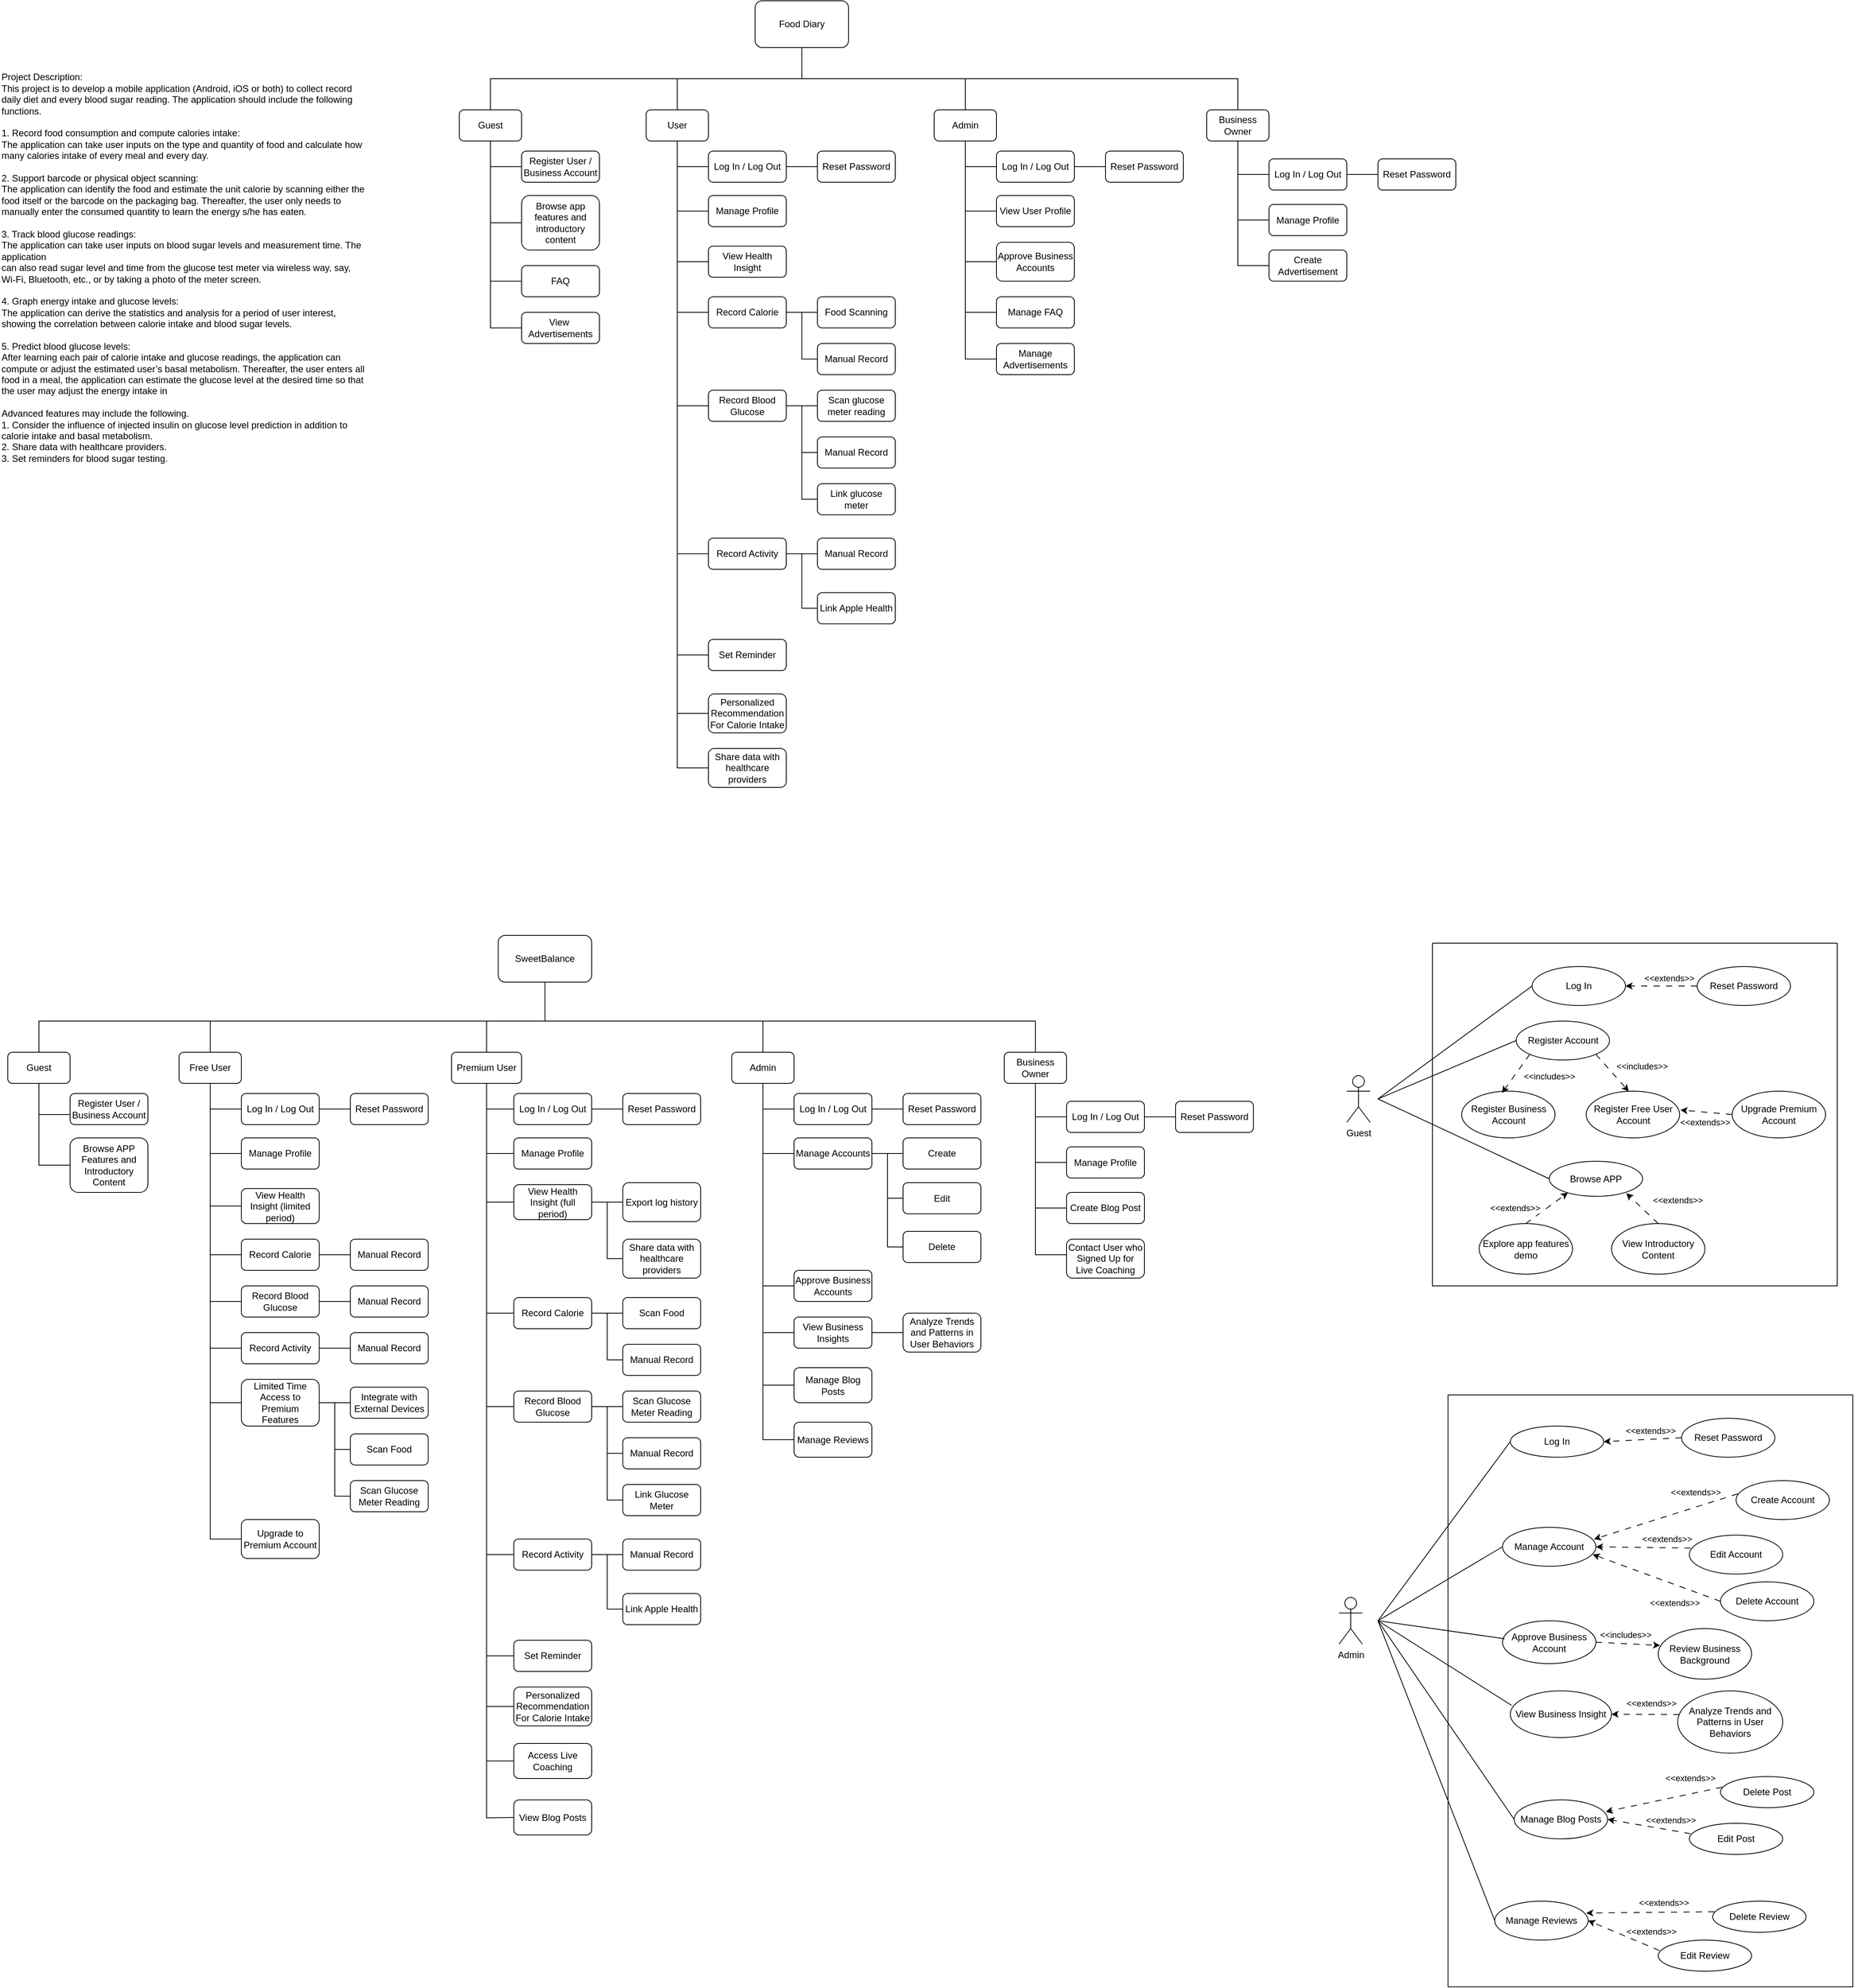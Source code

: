 <mxfile version="21.2.2" type="github">
  <diagram name="Page-1" id="KaCWcRvqG1j9VKeqatRS">
    <mxGraphModel dx="3707" dy="1477" grid="1" gridSize="10" guides="1" tooltips="1" connect="1" arrows="1" fold="1" page="1" pageScale="1" pageWidth="900" pageHeight="1600" math="0" shadow="0">
      <root>
        <mxCell id="0" />
        <mxCell id="1" parent="0" />
        <mxCell id="VcVSeBZPNJiGb5ufC5FY-1" value="Food Diary" style="rounded=1;whiteSpace=wrap;html=1;" parent="1" vertex="1">
          <mxGeometry x="500" y="140" width="120" height="60" as="geometry" />
        </mxCell>
        <mxCell id="VcVSeBZPNJiGb5ufC5FY-2" value="Guest" style="rounded=1;whiteSpace=wrap;html=1;" parent="1" vertex="1">
          <mxGeometry x="120" y="280" width="80" height="40" as="geometry" />
        </mxCell>
        <mxCell id="VcVSeBZPNJiGb5ufC5FY-3" value="User" style="rounded=1;whiteSpace=wrap;html=1;" parent="1" vertex="1">
          <mxGeometry x="360" y="280" width="80" height="40" as="geometry" />
        </mxCell>
        <mxCell id="VcVSeBZPNJiGb5ufC5FY-5" value="" style="endArrow=none;html=1;rounded=0;exitX=0.5;exitY=0;exitDx=0;exitDy=0;" parent="1" source="VcVSeBZPNJiGb5ufC5FY-2" edge="1">
          <mxGeometry width="50" height="50" relative="1" as="geometry">
            <mxPoint x="380" y="390" as="sourcePoint" />
            <mxPoint x="560" y="240" as="targetPoint" />
            <Array as="points">
              <mxPoint x="160" y="240" />
              <mxPoint x="400" y="240" />
              <mxPoint x="560" y="240" />
            </Array>
          </mxGeometry>
        </mxCell>
        <mxCell id="VcVSeBZPNJiGb5ufC5FY-6" value="" style="endArrow=none;html=1;rounded=0;entryX=0.5;entryY=0;entryDx=0;entryDy=0;" parent="1" target="VcVSeBZPNJiGb5ufC5FY-3" edge="1">
          <mxGeometry width="50" height="50" relative="1" as="geometry">
            <mxPoint x="560" y="240" as="sourcePoint" />
            <mxPoint x="450" y="340" as="targetPoint" />
            <Array as="points">
              <mxPoint x="560" y="200" />
              <mxPoint x="560" y="240" />
              <mxPoint x="400" y="240" />
            </Array>
          </mxGeometry>
        </mxCell>
        <mxCell id="lyGHcvRqLKyJ1lj6DzwX-82" style="edgeStyle=orthogonalEdgeStyle;rounded=0;orthogonalLoop=1;jettySize=auto;html=1;entryX=0.5;entryY=1;entryDx=0;entryDy=0;endArrow=none;endFill=0;" parent="1" source="VcVSeBZPNJiGb5ufC5FY-7" target="VcVSeBZPNJiGb5ufC5FY-1" edge="1">
          <mxGeometry relative="1" as="geometry">
            <Array as="points">
              <mxPoint x="770" y="240" />
              <mxPoint x="560" y="240" />
            </Array>
          </mxGeometry>
        </mxCell>
        <mxCell id="VcVSeBZPNJiGb5ufC5FY-7" value="Admin" style="rounded=1;whiteSpace=wrap;html=1;" parent="1" vertex="1">
          <mxGeometry x="730" y="280" width="80" height="40" as="geometry" />
        </mxCell>
        <mxCell id="lyGHcvRqLKyJ1lj6DzwX-1" value="Register User / Business Account" style="rounded=1;whiteSpace=wrap;html=1;" parent="1" vertex="1">
          <mxGeometry x="200" y="333" width="100" height="40" as="geometry" />
        </mxCell>
        <mxCell id="lyGHcvRqLKyJ1lj6DzwX-3" value="" style="endArrow=none;html=1;rounded=0;exitX=0;exitY=0.5;exitDx=0;exitDy=0;" parent="1" source="lyGHcvRqLKyJ1lj6DzwX-1" edge="1">
          <mxGeometry width="50" height="50" relative="1" as="geometry">
            <mxPoint x="430" y="463" as="sourcePoint" />
            <mxPoint x="160" y="353" as="targetPoint" />
          </mxGeometry>
        </mxCell>
        <mxCell id="lyGHcvRqLKyJ1lj6DzwX-8" value="" style="endArrow=none;html=1;rounded=0;entryX=0.5;entryY=1;entryDx=0;entryDy=0;exitX=0;exitY=0.5;exitDx=0;exitDy=0;" parent="1" source="lyGHcvRqLKyJ1lj6DzwX-13" target="VcVSeBZPNJiGb5ufC5FY-2" edge="1">
          <mxGeometry width="50" height="50" relative="1" as="geometry">
            <mxPoint x="160" y="580" as="sourcePoint" />
            <mxPoint x="490" y="430" as="targetPoint" />
            <Array as="points">
              <mxPoint x="160" y="560" />
            </Array>
          </mxGeometry>
        </mxCell>
        <mxCell id="lyGHcvRqLKyJ1lj6DzwX-9" value="Browse app features and introductory content" style="rounded=1;whiteSpace=wrap;html=1;align=center;" parent="1" vertex="1">
          <mxGeometry x="200" y="390" width="100" height="70" as="geometry" />
        </mxCell>
        <mxCell id="lyGHcvRqLKyJ1lj6DzwX-10" value="" style="endArrow=none;html=1;rounded=0;exitX=0;exitY=0.5;exitDx=0;exitDy=0;" parent="1" source="lyGHcvRqLKyJ1lj6DzwX-9" edge="1">
          <mxGeometry width="50" height="50" relative="1" as="geometry">
            <mxPoint x="430" y="520" as="sourcePoint" />
            <mxPoint x="160" y="425" as="targetPoint" />
          </mxGeometry>
        </mxCell>
        <mxCell id="lyGHcvRqLKyJ1lj6DzwX-11" value="FAQ" style="rounded=1;whiteSpace=wrap;html=1;" parent="1" vertex="1">
          <mxGeometry x="200" y="480" width="100" height="40" as="geometry" />
        </mxCell>
        <mxCell id="lyGHcvRqLKyJ1lj6DzwX-12" value="" style="endArrow=none;html=1;rounded=0;exitX=0;exitY=0.5;exitDx=0;exitDy=0;" parent="1" source="lyGHcvRqLKyJ1lj6DzwX-11" edge="1">
          <mxGeometry width="50" height="50" relative="1" as="geometry">
            <mxPoint x="430" y="610" as="sourcePoint" />
            <mxPoint x="160" y="500" as="targetPoint" />
          </mxGeometry>
        </mxCell>
        <mxCell id="lyGHcvRqLKyJ1lj6DzwX-13" value="View&amp;nbsp; Advertisements" style="rounded=1;whiteSpace=wrap;html=1;" parent="1" vertex="1">
          <mxGeometry x="200" y="540" width="100" height="40" as="geometry" />
        </mxCell>
        <mxCell id="lyGHcvRqLKyJ1lj6DzwX-17" value="Log In / Log Out" style="rounded=1;whiteSpace=wrap;html=1;" parent="1" vertex="1">
          <mxGeometry x="440" y="333" width="100" height="40" as="geometry" />
        </mxCell>
        <mxCell id="lyGHcvRqLKyJ1lj6DzwX-18" value="" style="endArrow=none;html=1;rounded=0;exitX=0;exitY=0.5;exitDx=0;exitDy=0;entryX=0.5;entryY=1;entryDx=0;entryDy=0;" parent="1" source="lyGHcvRqLKyJ1lj6DzwX-17" target="VcVSeBZPNJiGb5ufC5FY-3" edge="1">
          <mxGeometry width="50" height="50" relative="1" as="geometry">
            <mxPoint x="680" y="480" as="sourcePoint" />
            <mxPoint x="400" y="320" as="targetPoint" />
            <Array as="points">
              <mxPoint x="400" y="353" />
            </Array>
          </mxGeometry>
        </mxCell>
        <mxCell id="lyGHcvRqLKyJ1lj6DzwX-19" value="Manage Profile" style="rounded=1;whiteSpace=wrap;html=1;" parent="1" vertex="1">
          <mxGeometry x="440" y="390" width="100" height="40" as="geometry" />
        </mxCell>
        <mxCell id="lyGHcvRqLKyJ1lj6DzwX-20" value="" style="endArrow=none;html=1;rounded=0;exitX=0;exitY=0.5;exitDx=0;exitDy=0;" parent="1" source="lyGHcvRqLKyJ1lj6DzwX-19" edge="1">
          <mxGeometry width="50" height="50" relative="1" as="geometry">
            <mxPoint x="680" y="533" as="sourcePoint" />
            <mxPoint x="400" y="353" as="targetPoint" />
            <Array as="points">
              <mxPoint x="400" y="410" />
            </Array>
          </mxGeometry>
        </mxCell>
        <mxCell id="lyGHcvRqLKyJ1lj6DzwX-60" style="edgeStyle=orthogonalEdgeStyle;rounded=0;orthogonalLoop=1;jettySize=auto;html=1;entryX=0.5;entryY=1;entryDx=0;entryDy=0;endArrow=none;endFill=0;exitX=0;exitY=0.5;exitDx=0;exitDy=0;" parent="1" source="lyGHcvRqLKyJ1lj6DzwX-23" target="VcVSeBZPNJiGb5ufC5FY-3" edge="1">
          <mxGeometry relative="1" as="geometry" />
        </mxCell>
        <mxCell id="lyGHcvRqLKyJ1lj6DzwX-23" value="Personalized Recommendation&lt;br&gt;For Calorie Intake" style="rounded=1;whiteSpace=wrap;html=1;" parent="1" vertex="1">
          <mxGeometry x="440" y="1030" width="100" height="50" as="geometry" />
        </mxCell>
        <mxCell id="lyGHcvRqLKyJ1lj6DzwX-117" style="edgeStyle=orthogonalEdgeStyle;rounded=0;orthogonalLoop=1;jettySize=auto;html=1;entryX=0.5;entryY=1;entryDx=0;entryDy=0;endArrow=none;endFill=0;exitX=0;exitY=0.5;exitDx=0;exitDy=0;" parent="1" source="lyGHcvRqLKyJ1lj6DzwX-27" target="VcVSeBZPNJiGb5ufC5FY-3" edge="1">
          <mxGeometry relative="1" as="geometry" />
        </mxCell>
        <mxCell id="lyGHcvRqLKyJ1lj6DzwX-27" value="Record Calorie" style="rounded=1;whiteSpace=wrap;html=1;" parent="1" vertex="1">
          <mxGeometry x="440" y="520" width="100" height="40" as="geometry" />
        </mxCell>
        <mxCell id="lyGHcvRqLKyJ1lj6DzwX-29" value="" style="endArrow=none;html=1;rounded=0;entryX=0;entryY=0.5;entryDx=0;entryDy=0;" parent="1" target="lyGHcvRqLKyJ1lj6DzwX-30" edge="1">
          <mxGeometry width="50" height="50" relative="1" as="geometry">
            <mxPoint x="400" y="540" as="sourcePoint" />
            <mxPoint x="430" y="600" as="targetPoint" />
            <Array as="points">
              <mxPoint x="400" y="600" />
              <mxPoint x="400" y="660" />
            </Array>
          </mxGeometry>
        </mxCell>
        <mxCell id="lyGHcvRqLKyJ1lj6DzwX-30" value="Record Blood Glucose" style="rounded=1;whiteSpace=wrap;html=1;" parent="1" vertex="1">
          <mxGeometry x="440" y="640" width="100" height="40" as="geometry" />
        </mxCell>
        <mxCell id="lyGHcvRqLKyJ1lj6DzwX-32" value="Food Scanning" style="rounded=1;whiteSpace=wrap;html=1;" parent="1" vertex="1">
          <mxGeometry x="580" y="520" width="100" height="40" as="geometry" />
        </mxCell>
        <mxCell id="lyGHcvRqLKyJ1lj6DzwX-33" value="" style="endArrow=none;html=1;rounded=0;exitX=0;exitY=0.5;exitDx=0;exitDy=0;" parent="1" source="lyGHcvRqLKyJ1lj6DzwX-32" edge="1">
          <mxGeometry width="50" height="50" relative="1" as="geometry">
            <mxPoint x="820" y="650" as="sourcePoint" />
            <mxPoint x="540" y="540" as="targetPoint" />
          </mxGeometry>
        </mxCell>
        <mxCell id="lyGHcvRqLKyJ1lj6DzwX-44" style="edgeStyle=orthogonalEdgeStyle;rounded=0;orthogonalLoop=1;jettySize=auto;html=1;endArrow=none;endFill=0;" parent="1" source="lyGHcvRqLKyJ1lj6DzwX-43" edge="1">
          <mxGeometry relative="1" as="geometry">
            <mxPoint x="560" y="540" as="targetPoint" />
          </mxGeometry>
        </mxCell>
        <mxCell id="lyGHcvRqLKyJ1lj6DzwX-43" value="Manual Record" style="rounded=1;whiteSpace=wrap;html=1;" parent="1" vertex="1">
          <mxGeometry x="580" y="580" width="100" height="40" as="geometry" />
        </mxCell>
        <mxCell id="lyGHcvRqLKyJ1lj6DzwX-46" value="Scan glucose meter reading" style="rounded=1;whiteSpace=wrap;html=1;" parent="1" vertex="1">
          <mxGeometry x="580" y="640" width="100" height="40" as="geometry" />
        </mxCell>
        <mxCell id="lyGHcvRqLKyJ1lj6DzwX-47" value="" style="endArrow=none;html=1;rounded=0;exitX=0;exitY=0.5;exitDx=0;exitDy=0;" parent="1" source="lyGHcvRqLKyJ1lj6DzwX-46" edge="1">
          <mxGeometry width="50" height="50" relative="1" as="geometry">
            <mxPoint x="820" y="770" as="sourcePoint" />
            <mxPoint x="540" y="660" as="targetPoint" />
          </mxGeometry>
        </mxCell>
        <mxCell id="lyGHcvRqLKyJ1lj6DzwX-48" style="edgeStyle=orthogonalEdgeStyle;rounded=0;orthogonalLoop=1;jettySize=auto;html=1;endArrow=none;endFill=0;" parent="1" source="lyGHcvRqLKyJ1lj6DzwX-49" edge="1">
          <mxGeometry relative="1" as="geometry">
            <mxPoint x="560" y="660" as="targetPoint" />
          </mxGeometry>
        </mxCell>
        <mxCell id="lyGHcvRqLKyJ1lj6DzwX-49" value="Manual Record" style="rounded=1;whiteSpace=wrap;html=1;" parent="1" vertex="1">
          <mxGeometry x="580" y="700" width="100" height="40" as="geometry" />
        </mxCell>
        <mxCell id="lyGHcvRqLKyJ1lj6DzwX-51" style="edgeStyle=orthogonalEdgeStyle;rounded=0;orthogonalLoop=1;jettySize=auto;html=1;endArrow=none;endFill=0;" parent="1" source="lyGHcvRqLKyJ1lj6DzwX-50" edge="1">
          <mxGeometry relative="1" as="geometry">
            <mxPoint x="560" y="720" as="targetPoint" />
          </mxGeometry>
        </mxCell>
        <mxCell id="lyGHcvRqLKyJ1lj6DzwX-50" value="Link glucose meter" style="rounded=1;whiteSpace=wrap;html=1;" parent="1" vertex="1">
          <mxGeometry x="580" y="760" width="100" height="40" as="geometry" />
        </mxCell>
        <mxCell id="lyGHcvRqLKyJ1lj6DzwX-90" style="edgeStyle=orthogonalEdgeStyle;rounded=0;orthogonalLoop=1;jettySize=auto;html=1;entryX=0.5;entryY=1;entryDx=0;entryDy=0;endArrow=none;endFill=0;exitX=0;exitY=0.5;exitDx=0;exitDy=0;" parent="1" source="lyGHcvRqLKyJ1lj6DzwX-52" target="VcVSeBZPNJiGb5ufC5FY-3" edge="1">
          <mxGeometry relative="1" as="geometry" />
        </mxCell>
        <mxCell id="lyGHcvRqLKyJ1lj6DzwX-52" value="Record Activity" style="rounded=1;whiteSpace=wrap;html=1;" parent="1" vertex="1">
          <mxGeometry x="440" y="830" width="100" height="40" as="geometry" />
        </mxCell>
        <mxCell id="lyGHcvRqLKyJ1lj6DzwX-55" style="edgeStyle=orthogonalEdgeStyle;rounded=0;orthogonalLoop=1;jettySize=auto;html=1;entryX=1;entryY=0.5;entryDx=0;entryDy=0;endArrow=none;endFill=0;" parent="1" source="lyGHcvRqLKyJ1lj6DzwX-54" target="lyGHcvRqLKyJ1lj6DzwX-52" edge="1">
          <mxGeometry relative="1" as="geometry" />
        </mxCell>
        <mxCell id="lyGHcvRqLKyJ1lj6DzwX-54" value="Manual Record" style="rounded=1;whiteSpace=wrap;html=1;" parent="1" vertex="1">
          <mxGeometry x="580" y="830" width="100" height="40" as="geometry" />
        </mxCell>
        <mxCell id="lyGHcvRqLKyJ1lj6DzwX-57" style="edgeStyle=orthogonalEdgeStyle;rounded=0;orthogonalLoop=1;jettySize=auto;html=1;endArrow=none;endFill=0;" parent="1" source="lyGHcvRqLKyJ1lj6DzwX-56" edge="1">
          <mxGeometry relative="1" as="geometry">
            <mxPoint x="560" y="850" as="targetPoint" />
          </mxGeometry>
        </mxCell>
        <mxCell id="lyGHcvRqLKyJ1lj6DzwX-56" value="Link Apple Health" style="rounded=1;whiteSpace=wrap;html=1;" parent="1" vertex="1">
          <mxGeometry x="580" y="900" width="100" height="40" as="geometry" />
        </mxCell>
        <mxCell id="lyGHcvRqLKyJ1lj6DzwX-61" value="Reset Password" style="rounded=1;whiteSpace=wrap;html=1;" parent="1" vertex="1">
          <mxGeometry x="580" y="333" width="100" height="40" as="geometry" />
        </mxCell>
        <mxCell id="lyGHcvRqLKyJ1lj6DzwX-62" value="" style="endArrow=none;html=1;rounded=0;exitX=0;exitY=0.5;exitDx=0;exitDy=0;" parent="1" source="lyGHcvRqLKyJ1lj6DzwX-61" edge="1">
          <mxGeometry width="50" height="50" relative="1" as="geometry">
            <mxPoint x="820" y="463" as="sourcePoint" />
            <mxPoint x="540" y="353" as="targetPoint" />
          </mxGeometry>
        </mxCell>
        <mxCell id="lyGHcvRqLKyJ1lj6DzwX-66" value="&lt;div&gt;Project Description:&lt;/div&gt;&lt;div&gt;This project is to develop a mobile application (Android, iOS or both) to collect record daily diet&amp;nbsp;&lt;span style=&quot;background-color: initial;&quot;&gt;and every blood sugar reading. The application should include the following functions.&lt;/span&gt;&lt;/div&gt;&lt;div&gt;&lt;br&gt;&lt;/div&gt;&lt;div&gt;1. Record food consumption and compute calories intake:&lt;/div&gt;&lt;div&gt;The application can take user inputs on the type and quantity of food and calculate how many&amp;nbsp;&lt;span style=&quot;background-color: initial;&quot;&gt;calories intake of every meal and every day.&lt;/span&gt;&lt;/div&gt;&lt;div&gt;&lt;br&gt;&lt;/div&gt;&lt;div&gt;2. Support barcode or physical object scanning:&lt;/div&gt;&lt;div&gt;The application can identify the food and estimate the unit calorie by scanning either the food itself&amp;nbsp;&lt;span style=&quot;background-color: initial;&quot;&gt;or the barcode on the packaging bag. Thereafter, the user only needs to manually enter the consumed&amp;nbsp;&lt;/span&gt;&lt;span style=&quot;background-color: initial;&quot;&gt;quantity to learn the energy s/he has eaten.&lt;/span&gt;&lt;/div&gt;&lt;div&gt;&lt;br&gt;&lt;/div&gt;&lt;div&gt;3. Track blood glucose readings:&lt;/div&gt;&lt;div&gt;The application can take user inputs on blood sugar levels and measurement time. The application&lt;/div&gt;&lt;div&gt;can also read sugar level and time from the glucose test meter via wireless way, say, Wi-Fi,&amp;nbsp;&lt;span style=&quot;background-color: initial;&quot;&gt;Bluetooth, etc., or by taking a photo of the meter screen.&lt;/span&gt;&lt;/div&gt;&lt;div&gt;&lt;br&gt;&lt;/div&gt;&lt;div&gt;4. Graph energy intake and glucose levels:&lt;/div&gt;&lt;div&gt;The application can derive the statistics and analysis for a period of user interest, showing the&amp;nbsp;&lt;span style=&quot;background-color: initial;&quot;&gt;correlation between calorie intake and blood sugar levels.&lt;/span&gt;&lt;/div&gt;&lt;div&gt;&lt;br&gt;&lt;/div&gt;&lt;div&gt;5. Predict blood glucose levels:&lt;/div&gt;&lt;div&gt;After learning each pair of calorie intake and glucose readings, the application can compute or adjust&amp;nbsp;&lt;span style=&quot;background-color: initial;&quot;&gt;the estimated user’s basal metabolism. Thereafter, the user enters all food in a meal, the application&amp;nbsp;&lt;/span&gt;&lt;span style=&quot;background-color: initial;&quot;&gt;can estimate the glucose level at the desired time so that the user may adjust the energy intake in&lt;/span&gt;&lt;/div&gt;&lt;div&gt;&lt;br&gt;&lt;/div&gt;&lt;div&gt;Advanced features may include the following.&lt;/div&gt;&lt;div&gt;1. Consider the influence of injected insulin on glucose level prediction in addition to calorie intake&amp;nbsp;&lt;span style=&quot;background-color: initial;&quot;&gt;and basal metabolism.&lt;/span&gt;&lt;/div&gt;&lt;div&gt;2. Share data with healthcare providers.&lt;/div&gt;&lt;div&gt;3. Set reminders for blood sugar testing.&lt;/div&gt;&lt;div style=&quot;&quot;&gt;&lt;br&gt;&lt;/div&gt;" style="text;html=1;strokeColor=none;fillColor=none;align=left;verticalAlign=middle;whiteSpace=wrap;rounded=0;" parent="1" vertex="1">
          <mxGeometry x="-470" y="160" width="470" height="660" as="geometry" />
        </mxCell>
        <mxCell id="lyGHcvRqLKyJ1lj6DzwX-104" style="edgeStyle=orthogonalEdgeStyle;rounded=0;orthogonalLoop=1;jettySize=auto;html=1;entryX=0.5;entryY=1;entryDx=0;entryDy=0;exitX=0;exitY=0.5;exitDx=0;exitDy=0;endArrow=none;endFill=0;" parent="1" source="lyGHcvRqLKyJ1lj6DzwX-70" target="VcVSeBZPNJiGb5ufC5FY-7" edge="1">
          <mxGeometry relative="1" as="geometry" />
        </mxCell>
        <mxCell id="lyGHcvRqLKyJ1lj6DzwX-70" value="View User Profile" style="rounded=1;whiteSpace=wrap;html=1;align=center;" parent="1" vertex="1">
          <mxGeometry x="810" y="390" width="100" height="40" as="geometry" />
        </mxCell>
        <mxCell id="lyGHcvRqLKyJ1lj6DzwX-106" style="edgeStyle=orthogonalEdgeStyle;rounded=0;orthogonalLoop=1;jettySize=auto;html=1;entryX=0.5;entryY=1;entryDx=0;entryDy=0;endArrow=none;endFill=0;exitX=0;exitY=0.5;exitDx=0;exitDy=0;" parent="1" source="lyGHcvRqLKyJ1lj6DzwX-72" target="VcVSeBZPNJiGb5ufC5FY-7" edge="1">
          <mxGeometry relative="1" as="geometry" />
        </mxCell>
        <mxCell id="lyGHcvRqLKyJ1lj6DzwX-72" value="Manage FAQ" style="rounded=1;whiteSpace=wrap;html=1;" parent="1" vertex="1">
          <mxGeometry x="810" y="520" width="100" height="40" as="geometry" />
        </mxCell>
        <mxCell id="lyGHcvRqLKyJ1lj6DzwX-105" style="edgeStyle=orthogonalEdgeStyle;rounded=0;orthogonalLoop=1;jettySize=auto;html=1;entryX=0.5;entryY=1;entryDx=0;entryDy=0;exitX=0;exitY=0.5;exitDx=0;exitDy=0;endArrow=none;endFill=0;" parent="1" source="lyGHcvRqLKyJ1lj6DzwX-74" target="VcVSeBZPNJiGb5ufC5FY-7" edge="1">
          <mxGeometry relative="1" as="geometry" />
        </mxCell>
        <mxCell id="lyGHcvRqLKyJ1lj6DzwX-74" value="Approve Business Accounts" style="rounded=1;whiteSpace=wrap;html=1;" parent="1" vertex="1">
          <mxGeometry x="810" y="450" width="100" height="50" as="geometry" />
        </mxCell>
        <mxCell id="lyGHcvRqLKyJ1lj6DzwX-103" value="" style="edgeStyle=orthogonalEdgeStyle;rounded=0;orthogonalLoop=1;jettySize=auto;html=1;exitX=0;exitY=0.5;exitDx=0;exitDy=0;endArrow=none;endFill=0;" parent="1" source="lyGHcvRqLKyJ1lj6DzwX-77" target="VcVSeBZPNJiGb5ufC5FY-7" edge="1">
          <mxGeometry relative="1" as="geometry" />
        </mxCell>
        <mxCell id="lyGHcvRqLKyJ1lj6DzwX-77" value="Log In / Log Out" style="rounded=1;whiteSpace=wrap;html=1;" parent="1" vertex="1">
          <mxGeometry x="810" y="333" width="100" height="40" as="geometry" />
        </mxCell>
        <mxCell id="lyGHcvRqLKyJ1lj6DzwX-78" value="Reset Password" style="rounded=1;whiteSpace=wrap;html=1;" parent="1" vertex="1">
          <mxGeometry x="950" y="333" width="100" height="40" as="geometry" />
        </mxCell>
        <mxCell id="lyGHcvRqLKyJ1lj6DzwX-79" value="" style="endArrow=none;html=1;rounded=0;exitX=0;exitY=0.5;exitDx=0;exitDy=0;" parent="1" source="lyGHcvRqLKyJ1lj6DzwX-78" edge="1">
          <mxGeometry width="50" height="50" relative="1" as="geometry">
            <mxPoint x="1190" y="463" as="sourcePoint" />
            <mxPoint x="910" y="353" as="targetPoint" />
          </mxGeometry>
        </mxCell>
        <mxCell id="lyGHcvRqLKyJ1lj6DzwX-96" style="edgeStyle=orthogonalEdgeStyle;rounded=0;orthogonalLoop=1;jettySize=auto;html=1;entryX=0.5;entryY=1;entryDx=0;entryDy=0;endArrow=none;endFill=0;exitX=0.5;exitY=0;exitDx=0;exitDy=0;" parent="1" source="lyGHcvRqLKyJ1lj6DzwX-83" target="VcVSeBZPNJiGb5ufC5FY-1" edge="1">
          <mxGeometry relative="1" as="geometry">
            <Array as="points">
              <mxPoint x="1120" y="240" />
              <mxPoint x="560" y="240" />
            </Array>
          </mxGeometry>
        </mxCell>
        <mxCell id="lyGHcvRqLKyJ1lj6DzwX-83" value="Business Owner" style="rounded=1;whiteSpace=wrap;html=1;" parent="1" vertex="1">
          <mxGeometry x="1080" y="280" width="80" height="40" as="geometry" />
        </mxCell>
        <mxCell id="lyGHcvRqLKyJ1lj6DzwX-93" style="edgeStyle=orthogonalEdgeStyle;rounded=0;orthogonalLoop=1;jettySize=auto;html=1;entryX=0.5;entryY=1;entryDx=0;entryDy=0;endArrow=none;endFill=0;exitX=0;exitY=0.5;exitDx=0;exitDy=0;" parent="1" source="lyGHcvRqLKyJ1lj6DzwX-92" target="VcVSeBZPNJiGb5ufC5FY-3" edge="1">
          <mxGeometry relative="1" as="geometry" />
        </mxCell>
        <mxCell id="lyGHcvRqLKyJ1lj6DzwX-92" value="Set Reminder" style="rounded=1;whiteSpace=wrap;html=1;" parent="1" vertex="1">
          <mxGeometry x="440" y="960" width="100" height="40" as="geometry" />
        </mxCell>
        <mxCell id="lyGHcvRqLKyJ1lj6DzwX-95" style="edgeStyle=orthogonalEdgeStyle;rounded=0;orthogonalLoop=1;jettySize=auto;html=1;entryX=0.5;entryY=1;entryDx=0;entryDy=0;endArrow=none;endFill=0;exitX=0;exitY=0.5;exitDx=0;exitDy=0;" parent="1" source="lyGHcvRqLKyJ1lj6DzwX-94" target="VcVSeBZPNJiGb5ufC5FY-3" edge="1">
          <mxGeometry relative="1" as="geometry" />
        </mxCell>
        <mxCell id="lyGHcvRqLKyJ1lj6DzwX-94" value="Share data with healthcare providers" style="rounded=1;whiteSpace=wrap;html=1;" parent="1" vertex="1">
          <mxGeometry x="440" y="1100" width="100" height="50" as="geometry" />
        </mxCell>
        <mxCell id="lyGHcvRqLKyJ1lj6DzwX-108" style="edgeStyle=orthogonalEdgeStyle;rounded=0;orthogonalLoop=1;jettySize=auto;html=1;entryX=0.5;entryY=1;entryDx=0;entryDy=0;endArrow=none;endFill=0;exitX=0;exitY=0.5;exitDx=0;exitDy=0;" parent="1" source="lyGHcvRqLKyJ1lj6DzwX-97" target="VcVSeBZPNJiGb5ufC5FY-7" edge="1">
          <mxGeometry relative="1" as="geometry" />
        </mxCell>
        <mxCell id="lyGHcvRqLKyJ1lj6DzwX-97" value="Manage Advertisements" style="rounded=1;whiteSpace=wrap;html=1;" parent="1" vertex="1">
          <mxGeometry x="810" y="580" width="100" height="40" as="geometry" />
        </mxCell>
        <mxCell id="lyGHcvRqLKyJ1lj6DzwX-109" style="edgeStyle=orthogonalEdgeStyle;rounded=0;orthogonalLoop=1;jettySize=auto;html=1;entryX=0.5;entryY=1;entryDx=0;entryDy=0;exitX=0;exitY=0.5;exitDx=0;exitDy=0;endArrow=none;endFill=0;" parent="1" source="lyGHcvRqLKyJ1lj6DzwX-99" target="lyGHcvRqLKyJ1lj6DzwX-83" edge="1">
          <mxGeometry relative="1" as="geometry" />
        </mxCell>
        <mxCell id="lyGHcvRqLKyJ1lj6DzwX-99" value="Log In / Log Out" style="rounded=1;whiteSpace=wrap;html=1;" parent="1" vertex="1">
          <mxGeometry x="1160" y="343" width="100" height="40" as="geometry" />
        </mxCell>
        <mxCell id="lyGHcvRqLKyJ1lj6DzwX-100" value="Reset Password" style="rounded=1;whiteSpace=wrap;html=1;" parent="1" vertex="1">
          <mxGeometry x="1300" y="343" width="100" height="40" as="geometry" />
        </mxCell>
        <mxCell id="lyGHcvRqLKyJ1lj6DzwX-101" value="" style="endArrow=none;html=1;rounded=0;exitX=0;exitY=0.5;exitDx=0;exitDy=0;" parent="1" source="lyGHcvRqLKyJ1lj6DzwX-100" edge="1">
          <mxGeometry width="50" height="50" relative="1" as="geometry">
            <mxPoint x="1540" y="473" as="sourcePoint" />
            <mxPoint x="1260" y="363" as="targetPoint" />
          </mxGeometry>
        </mxCell>
        <mxCell id="lyGHcvRqLKyJ1lj6DzwX-107" style="edgeStyle=orthogonalEdgeStyle;rounded=0;orthogonalLoop=1;jettySize=auto;html=1;exitX=0.5;exitY=1;exitDx=0;exitDy=0;" parent="1" source="lyGHcvRqLKyJ1lj6DzwX-97" target="lyGHcvRqLKyJ1lj6DzwX-97" edge="1">
          <mxGeometry relative="1" as="geometry" />
        </mxCell>
        <mxCell id="lyGHcvRqLKyJ1lj6DzwX-113" style="edgeStyle=orthogonalEdgeStyle;rounded=0;orthogonalLoop=1;jettySize=auto;html=1;entryX=0.5;entryY=1;entryDx=0;entryDy=0;exitX=0;exitY=0.5;exitDx=0;exitDy=0;endArrow=none;endFill=0;" parent="1" source="lyGHcvRqLKyJ1lj6DzwX-114" target="lyGHcvRqLKyJ1lj6DzwX-83" edge="1">
          <mxGeometry relative="1" as="geometry">
            <mxPoint x="1120" y="378.5" as="targetPoint" />
          </mxGeometry>
        </mxCell>
        <mxCell id="lyGHcvRqLKyJ1lj6DzwX-114" value="Manage Profile" style="rounded=1;whiteSpace=wrap;html=1;" parent="1" vertex="1">
          <mxGeometry x="1160" y="401.5" width="100" height="40" as="geometry" />
        </mxCell>
        <mxCell id="lyGHcvRqLKyJ1lj6DzwX-123" style="edgeStyle=orthogonalEdgeStyle;rounded=0;orthogonalLoop=1;jettySize=auto;html=1;entryX=0.5;entryY=1;entryDx=0;entryDy=0;endArrow=none;endFill=0;exitX=0;exitY=0.5;exitDx=0;exitDy=0;" parent="1" source="lyGHcvRqLKyJ1lj6DzwX-122" target="VcVSeBZPNJiGb5ufC5FY-3" edge="1">
          <mxGeometry relative="1" as="geometry" />
        </mxCell>
        <mxCell id="lyGHcvRqLKyJ1lj6DzwX-122" value="View Health Insight" style="rounded=1;whiteSpace=wrap;html=1;" parent="1" vertex="1">
          <mxGeometry x="440" y="455" width="100" height="40" as="geometry" />
        </mxCell>
        <mxCell id="lyGHcvRqLKyJ1lj6DzwX-126" style="edgeStyle=orthogonalEdgeStyle;rounded=0;orthogonalLoop=1;jettySize=auto;html=1;entryX=0.5;entryY=1;entryDx=0;entryDy=0;endArrow=none;endFill=0;exitX=0;exitY=0.5;exitDx=0;exitDy=0;" parent="1" source="lyGHcvRqLKyJ1lj6DzwX-125" target="lyGHcvRqLKyJ1lj6DzwX-83" edge="1">
          <mxGeometry relative="1" as="geometry" />
        </mxCell>
        <mxCell id="lyGHcvRqLKyJ1lj6DzwX-125" value="Create Advertisement" style="rounded=1;whiteSpace=wrap;html=1;" parent="1" vertex="1">
          <mxGeometry x="1160" y="460" width="100" height="40" as="geometry" />
        </mxCell>
        <mxCell id="9vuzGtuAJoIoEy29XWsn-1" value="SweetBalance" style="rounded=1;whiteSpace=wrap;html=1;" parent="1" vertex="1">
          <mxGeometry x="170" y="1340" width="120" height="60" as="geometry" />
        </mxCell>
        <mxCell id="9vuzGtuAJoIoEy29XWsn-2" value="Guest" style="rounded=1;whiteSpace=wrap;html=1;" parent="1" vertex="1">
          <mxGeometry x="-460" y="1490" width="80" height="40" as="geometry" />
        </mxCell>
        <mxCell id="9vuzGtuAJoIoEy29XWsn-189" style="edgeStyle=orthogonalEdgeStyle;rounded=0;orthogonalLoop=1;jettySize=auto;html=1;entryX=0.5;entryY=1;entryDx=0;entryDy=0;endArrow=none;endFill=0;" parent="1" source="9vuzGtuAJoIoEy29XWsn-3" target="9vuzGtuAJoIoEy29XWsn-1" edge="1">
          <mxGeometry relative="1" as="geometry">
            <Array as="points">
              <mxPoint x="-200" y="1450" />
              <mxPoint x="230" y="1450" />
            </Array>
          </mxGeometry>
        </mxCell>
        <mxCell id="9vuzGtuAJoIoEy29XWsn-3" value="Free User" style="rounded=1;whiteSpace=wrap;html=1;" parent="1" vertex="1">
          <mxGeometry x="-240" y="1490" width="80" height="40" as="geometry" />
        </mxCell>
        <mxCell id="9vuzGtuAJoIoEy29XWsn-4" value="" style="endArrow=none;html=1;rounded=0;exitX=0.5;exitY=0;exitDx=0;exitDy=0;" parent="1" source="9vuzGtuAJoIoEy29XWsn-2" edge="1">
          <mxGeometry width="50" height="50" relative="1" as="geometry">
            <mxPoint x="240" y="1600" as="sourcePoint" />
            <mxPoint x="420" y="1450" as="targetPoint" />
            <Array as="points">
              <mxPoint x="-420" y="1450" />
              <mxPoint x="260" y="1450" />
              <mxPoint x="420" y="1450" />
            </Array>
          </mxGeometry>
        </mxCell>
        <mxCell id="9vuzGtuAJoIoEy29XWsn-6" style="edgeStyle=orthogonalEdgeStyle;rounded=0;orthogonalLoop=1;jettySize=auto;html=1;entryX=0.5;entryY=1;entryDx=0;entryDy=0;endArrow=none;endFill=0;" parent="1" source="9vuzGtuAJoIoEy29XWsn-7" target="9vuzGtuAJoIoEy29XWsn-1" edge="1">
          <mxGeometry relative="1" as="geometry">
            <Array as="points">
              <mxPoint x="510" y="1450" />
              <mxPoint x="230" y="1450" />
            </Array>
          </mxGeometry>
        </mxCell>
        <mxCell id="9vuzGtuAJoIoEy29XWsn-7" value="Admin" style="rounded=1;whiteSpace=wrap;html=1;" parent="1" vertex="1">
          <mxGeometry x="470" y="1490" width="80" height="40" as="geometry" />
        </mxCell>
        <mxCell id="9vuzGtuAJoIoEy29XWsn-160" style="edgeStyle=orthogonalEdgeStyle;rounded=0;orthogonalLoop=1;jettySize=auto;html=1;entryX=0.5;entryY=1;entryDx=0;entryDy=0;exitX=0;exitY=0.5;exitDx=0;exitDy=0;endArrow=none;endFill=0;" parent="1" source="9vuzGtuAJoIoEy29XWsn-8" target="9vuzGtuAJoIoEy29XWsn-2" edge="1">
          <mxGeometry relative="1" as="geometry">
            <Array as="points">
              <mxPoint x="-380" y="1570" />
              <mxPoint x="-420" y="1570" />
            </Array>
          </mxGeometry>
        </mxCell>
        <mxCell id="9vuzGtuAJoIoEy29XWsn-8" value="Register User / Business Account" style="rounded=1;whiteSpace=wrap;html=1;" parent="1" vertex="1">
          <mxGeometry x="-380" y="1543" width="100" height="40" as="geometry" />
        </mxCell>
        <mxCell id="9vuzGtuAJoIoEy29XWsn-161" style="edgeStyle=orthogonalEdgeStyle;rounded=0;orthogonalLoop=1;jettySize=auto;html=1;entryX=0.5;entryY=1;entryDx=0;entryDy=0;exitX=0;exitY=0.5;exitDx=0;exitDy=0;endArrow=none;endFill=0;" parent="1" source="9vuzGtuAJoIoEy29XWsn-11" target="9vuzGtuAJoIoEy29XWsn-2" edge="1">
          <mxGeometry relative="1" as="geometry" />
        </mxCell>
        <mxCell id="9vuzGtuAJoIoEy29XWsn-11" value="Browse APP Features and Introductory Content" style="rounded=1;whiteSpace=wrap;html=1;align=center;" parent="1" vertex="1">
          <mxGeometry x="-380" y="1600" width="100" height="70" as="geometry" />
        </mxCell>
        <mxCell id="9vuzGtuAJoIoEy29XWsn-16" value="Log In / Log Out" style="rounded=1;whiteSpace=wrap;html=1;" parent="1" vertex="1">
          <mxGeometry x="-160" y="1543" width="100" height="40" as="geometry" />
        </mxCell>
        <mxCell id="9vuzGtuAJoIoEy29XWsn-17" value="" style="endArrow=none;html=1;rounded=0;exitX=0;exitY=0.5;exitDx=0;exitDy=0;entryX=0.5;entryY=1;entryDx=0;entryDy=0;" parent="1" source="9vuzGtuAJoIoEy29XWsn-16" target="9vuzGtuAJoIoEy29XWsn-3" edge="1">
          <mxGeometry width="50" height="50" relative="1" as="geometry">
            <mxPoint x="80" y="1690" as="sourcePoint" />
            <mxPoint x="-200" y="1530" as="targetPoint" />
            <Array as="points">
              <mxPoint x="-200" y="1563" />
            </Array>
          </mxGeometry>
        </mxCell>
        <mxCell id="9vuzGtuAJoIoEy29XWsn-18" value="Manage Profile" style="rounded=1;whiteSpace=wrap;html=1;" parent="1" vertex="1">
          <mxGeometry x="-160" y="1600" width="100" height="40" as="geometry" />
        </mxCell>
        <mxCell id="9vuzGtuAJoIoEy29XWsn-19" value="" style="endArrow=none;html=1;rounded=0;exitX=0;exitY=0.5;exitDx=0;exitDy=0;" parent="1" source="9vuzGtuAJoIoEy29XWsn-18" edge="1">
          <mxGeometry width="50" height="50" relative="1" as="geometry">
            <mxPoint x="80" y="1743" as="sourcePoint" />
            <mxPoint x="-200" y="1563" as="targetPoint" />
            <Array as="points">
              <mxPoint x="-200" y="1620" />
            </Array>
          </mxGeometry>
        </mxCell>
        <mxCell id="9vuzGtuAJoIoEy29XWsn-20" style="edgeStyle=orthogonalEdgeStyle;rounded=0;orthogonalLoop=1;jettySize=auto;html=1;entryX=0.5;entryY=1;entryDx=0;entryDy=0;endArrow=none;endFill=0;exitX=0;exitY=0.5;exitDx=0;exitDy=0;" parent="1" source="9vuzGtuAJoIoEy29XWsn-21" target="9vuzGtuAJoIoEy29XWsn-3" edge="1">
          <mxGeometry relative="1" as="geometry" />
        </mxCell>
        <mxCell id="9vuzGtuAJoIoEy29XWsn-21" value="Upgrade to Premium Account" style="rounded=1;whiteSpace=wrap;html=1;" parent="1" vertex="1">
          <mxGeometry x="-160" y="2090" width="100" height="50" as="geometry" />
        </mxCell>
        <mxCell id="9vuzGtuAJoIoEy29XWsn-22" style="edgeStyle=orthogonalEdgeStyle;rounded=0;orthogonalLoop=1;jettySize=auto;html=1;entryX=0.5;entryY=1;entryDx=0;entryDy=0;endArrow=none;endFill=0;exitX=0;exitY=0.5;exitDx=0;exitDy=0;" parent="1" source="9vuzGtuAJoIoEy29XWsn-23" target="9vuzGtuAJoIoEy29XWsn-3" edge="1">
          <mxGeometry relative="1" as="geometry" />
        </mxCell>
        <mxCell id="9vuzGtuAJoIoEy29XWsn-23" value="Record Calorie" style="rounded=1;whiteSpace=wrap;html=1;" parent="1" vertex="1">
          <mxGeometry x="-160" y="1730" width="100" height="40" as="geometry" />
        </mxCell>
        <mxCell id="9vuzGtuAJoIoEy29XWsn-24" value="" style="endArrow=none;html=1;rounded=0;entryX=0;entryY=0.5;entryDx=0;entryDy=0;" parent="1" target="9vuzGtuAJoIoEy29XWsn-25" edge="1">
          <mxGeometry width="50" height="50" relative="1" as="geometry">
            <mxPoint x="-200" y="1750" as="sourcePoint" />
            <mxPoint x="-170" y="1810" as="targetPoint" />
            <Array as="points">
              <mxPoint x="-200" y="1810" />
            </Array>
          </mxGeometry>
        </mxCell>
        <mxCell id="9vuzGtuAJoIoEy29XWsn-25" value="Record Blood Glucose" style="rounded=1;whiteSpace=wrap;html=1;" parent="1" vertex="1">
          <mxGeometry x="-160" y="1790" width="100" height="40" as="geometry" />
        </mxCell>
        <mxCell id="9vuzGtuAJoIoEy29XWsn-28" style="edgeStyle=orthogonalEdgeStyle;rounded=0;orthogonalLoop=1;jettySize=auto;html=1;endArrow=none;endFill=0;" parent="1" source="9vuzGtuAJoIoEy29XWsn-29" edge="1">
          <mxGeometry relative="1" as="geometry">
            <mxPoint x="-40" y="1750" as="targetPoint" />
          </mxGeometry>
        </mxCell>
        <mxCell id="9vuzGtuAJoIoEy29XWsn-144" style="edgeStyle=orthogonalEdgeStyle;rounded=0;orthogonalLoop=1;jettySize=auto;html=1;entryX=1;entryY=0.5;entryDx=0;entryDy=0;endArrow=none;endFill=0;" parent="1" source="9vuzGtuAJoIoEy29XWsn-29" target="9vuzGtuAJoIoEy29XWsn-23" edge="1">
          <mxGeometry relative="1" as="geometry" />
        </mxCell>
        <mxCell id="9vuzGtuAJoIoEy29XWsn-29" value="Manual Record" style="rounded=1;whiteSpace=wrap;html=1;" parent="1" vertex="1">
          <mxGeometry x="-20" y="1730" width="100" height="40" as="geometry" />
        </mxCell>
        <mxCell id="9vuzGtuAJoIoEy29XWsn-32" style="edgeStyle=orthogonalEdgeStyle;rounded=0;orthogonalLoop=1;jettySize=auto;html=1;endArrow=none;endFill=0;" parent="1" source="9vuzGtuAJoIoEy29XWsn-33" edge="1">
          <mxGeometry relative="1" as="geometry">
            <mxPoint x="-40" y="1810" as="targetPoint" />
          </mxGeometry>
        </mxCell>
        <mxCell id="9vuzGtuAJoIoEy29XWsn-145" style="edgeStyle=orthogonalEdgeStyle;rounded=0;orthogonalLoop=1;jettySize=auto;html=1;entryX=1;entryY=0.5;entryDx=0;entryDy=0;endArrow=none;endFill=0;" parent="1" source="9vuzGtuAJoIoEy29XWsn-33" target="9vuzGtuAJoIoEy29XWsn-25" edge="1">
          <mxGeometry relative="1" as="geometry" />
        </mxCell>
        <mxCell id="9vuzGtuAJoIoEy29XWsn-33" value="Manual Record" style="rounded=1;whiteSpace=wrap;html=1;" parent="1" vertex="1">
          <mxGeometry x="-20" y="1790" width="100" height="40" as="geometry" />
        </mxCell>
        <mxCell id="9vuzGtuAJoIoEy29XWsn-36" style="edgeStyle=orthogonalEdgeStyle;rounded=0;orthogonalLoop=1;jettySize=auto;html=1;entryX=0.5;entryY=1;entryDx=0;entryDy=0;endArrow=none;endFill=0;exitX=0;exitY=0.5;exitDx=0;exitDy=0;" parent="1" source="9vuzGtuAJoIoEy29XWsn-37" target="9vuzGtuAJoIoEy29XWsn-3" edge="1">
          <mxGeometry relative="1" as="geometry" />
        </mxCell>
        <mxCell id="9vuzGtuAJoIoEy29XWsn-37" value="Record Activity" style="rounded=1;whiteSpace=wrap;html=1;" parent="1" vertex="1">
          <mxGeometry x="-160" y="1850" width="100" height="40" as="geometry" />
        </mxCell>
        <mxCell id="9vuzGtuAJoIoEy29XWsn-38" style="edgeStyle=orthogonalEdgeStyle;rounded=0;orthogonalLoop=1;jettySize=auto;html=1;entryX=1;entryY=0.5;entryDx=0;entryDy=0;endArrow=none;endFill=0;" parent="1" source="9vuzGtuAJoIoEy29XWsn-39" target="9vuzGtuAJoIoEy29XWsn-37" edge="1">
          <mxGeometry relative="1" as="geometry" />
        </mxCell>
        <mxCell id="9vuzGtuAJoIoEy29XWsn-39" value="Manual Record" style="rounded=1;whiteSpace=wrap;html=1;" parent="1" vertex="1">
          <mxGeometry x="-20" y="1850" width="100" height="40" as="geometry" />
        </mxCell>
        <mxCell id="9vuzGtuAJoIoEy29XWsn-42" value="Reset Password" style="rounded=1;whiteSpace=wrap;html=1;" parent="1" vertex="1">
          <mxGeometry x="-20" y="1543" width="100" height="40" as="geometry" />
        </mxCell>
        <mxCell id="9vuzGtuAJoIoEy29XWsn-43" value="" style="endArrow=none;html=1;rounded=0;exitX=0;exitY=0.5;exitDx=0;exitDy=0;" parent="1" source="9vuzGtuAJoIoEy29XWsn-42" edge="1">
          <mxGeometry width="50" height="50" relative="1" as="geometry">
            <mxPoint x="220" y="1673" as="sourcePoint" />
            <mxPoint x="-60" y="1563" as="targetPoint" />
          </mxGeometry>
        </mxCell>
        <mxCell id="9vuzGtuAJoIoEy29XWsn-44" style="edgeStyle=orthogonalEdgeStyle;rounded=0;orthogonalLoop=1;jettySize=auto;html=1;entryX=0.5;entryY=1;entryDx=0;entryDy=0;exitX=0;exitY=0.5;exitDx=0;exitDy=0;endArrow=none;endFill=0;" parent="1" source="9vuzGtuAJoIoEy29XWsn-45" target="9vuzGtuAJoIoEy29XWsn-7" edge="1">
          <mxGeometry relative="1" as="geometry" />
        </mxCell>
        <mxCell id="9vuzGtuAJoIoEy29XWsn-164" value="" style="edgeStyle=orthogonalEdgeStyle;rounded=0;orthogonalLoop=1;jettySize=auto;html=1;endArrow=none;endFill=0;" parent="1" source="9vuzGtuAJoIoEy29XWsn-45" target="9vuzGtuAJoIoEy29XWsn-163" edge="1">
          <mxGeometry relative="1" as="geometry" />
        </mxCell>
        <mxCell id="9vuzGtuAJoIoEy29XWsn-45" value="Manage Accounts" style="rounded=1;whiteSpace=wrap;html=1;align=center;" parent="1" vertex="1">
          <mxGeometry x="550" y="1600" width="100" height="40" as="geometry" />
        </mxCell>
        <mxCell id="9vuzGtuAJoIoEy29XWsn-48" style="edgeStyle=orthogonalEdgeStyle;rounded=0;orthogonalLoop=1;jettySize=auto;html=1;entryX=0.5;entryY=1;entryDx=0;entryDy=0;exitX=0;exitY=0.5;exitDx=0;exitDy=0;endArrow=none;endFill=0;" parent="1" source="9vuzGtuAJoIoEy29XWsn-49" target="9vuzGtuAJoIoEy29XWsn-7" edge="1">
          <mxGeometry relative="1" as="geometry">
            <Array as="points">
              <mxPoint x="510" y="1790" />
            </Array>
          </mxGeometry>
        </mxCell>
        <mxCell id="9vuzGtuAJoIoEy29XWsn-49" value="Approve Business Accounts" style="rounded=1;whiteSpace=wrap;html=1;" parent="1" vertex="1">
          <mxGeometry x="550" y="1770" width="100" height="40" as="geometry" />
        </mxCell>
        <mxCell id="9vuzGtuAJoIoEy29XWsn-50" value="" style="edgeStyle=orthogonalEdgeStyle;rounded=0;orthogonalLoop=1;jettySize=auto;html=1;exitX=0;exitY=0.5;exitDx=0;exitDy=0;endArrow=none;endFill=0;" parent="1" source="9vuzGtuAJoIoEy29XWsn-51" target="9vuzGtuAJoIoEy29XWsn-7" edge="1">
          <mxGeometry relative="1" as="geometry" />
        </mxCell>
        <mxCell id="9vuzGtuAJoIoEy29XWsn-51" value="Log In / Log Out" style="rounded=1;whiteSpace=wrap;html=1;" parent="1" vertex="1">
          <mxGeometry x="550" y="1543" width="100" height="40" as="geometry" />
        </mxCell>
        <mxCell id="9vuzGtuAJoIoEy29XWsn-52" value="Reset Password" style="rounded=1;whiteSpace=wrap;html=1;" parent="1" vertex="1">
          <mxGeometry x="690" y="1543" width="100" height="40" as="geometry" />
        </mxCell>
        <mxCell id="9vuzGtuAJoIoEy29XWsn-53" value="" style="endArrow=none;html=1;rounded=0;exitX=0;exitY=0.5;exitDx=0;exitDy=0;" parent="1" source="9vuzGtuAJoIoEy29XWsn-52" edge="1">
          <mxGeometry width="50" height="50" relative="1" as="geometry">
            <mxPoint x="930" y="1673" as="sourcePoint" />
            <mxPoint x="650" y="1563" as="targetPoint" />
          </mxGeometry>
        </mxCell>
        <mxCell id="9vuzGtuAJoIoEy29XWsn-54" style="edgeStyle=orthogonalEdgeStyle;rounded=0;orthogonalLoop=1;jettySize=auto;html=1;entryX=0.5;entryY=1;entryDx=0;entryDy=0;endArrow=none;endFill=0;exitX=0.5;exitY=0;exitDx=0;exitDy=0;" parent="1" source="9vuzGtuAJoIoEy29XWsn-55" target="9vuzGtuAJoIoEy29XWsn-1" edge="1">
          <mxGeometry relative="1" as="geometry">
            <Array as="points">
              <mxPoint x="860" y="1450" />
              <mxPoint x="230" y="1450" />
            </Array>
          </mxGeometry>
        </mxCell>
        <mxCell id="9vuzGtuAJoIoEy29XWsn-55" value="Business Owner" style="rounded=1;whiteSpace=wrap;html=1;" parent="1" vertex="1">
          <mxGeometry x="820" y="1490" width="80" height="40" as="geometry" />
        </mxCell>
        <mxCell id="9vuzGtuAJoIoEy29XWsn-56" style="edgeStyle=orthogonalEdgeStyle;rounded=0;orthogonalLoop=1;jettySize=auto;html=1;entryX=0.5;entryY=1;entryDx=0;entryDy=0;endArrow=none;endFill=0;exitX=0;exitY=0.5;exitDx=0;exitDy=0;" parent="1" source="9vuzGtuAJoIoEy29XWsn-57" target="9vuzGtuAJoIoEy29XWsn-3" edge="1">
          <mxGeometry relative="1" as="geometry" />
        </mxCell>
        <mxCell id="9vuzGtuAJoIoEy29XWsn-154" value="" style="edgeStyle=orthogonalEdgeStyle;rounded=0;orthogonalLoop=1;jettySize=auto;html=1;endArrow=none;endFill=0;" parent="1" source="9vuzGtuAJoIoEy29XWsn-57" target="9vuzGtuAJoIoEy29XWsn-153" edge="1">
          <mxGeometry relative="1" as="geometry" />
        </mxCell>
        <mxCell id="9vuzGtuAJoIoEy29XWsn-57" value="Limited Time Access to Premium Features" style="rounded=1;whiteSpace=wrap;html=1;" parent="1" vertex="1">
          <mxGeometry x="-160" y="1910" width="100" height="60" as="geometry" />
        </mxCell>
        <mxCell id="9vuzGtuAJoIoEy29XWsn-62" style="edgeStyle=orthogonalEdgeStyle;rounded=0;orthogonalLoop=1;jettySize=auto;html=1;entryX=0.5;entryY=1;entryDx=0;entryDy=0;exitX=0;exitY=0.5;exitDx=0;exitDy=0;endArrow=none;endFill=0;" parent="1" source="9vuzGtuAJoIoEy29XWsn-63" target="9vuzGtuAJoIoEy29XWsn-55" edge="1">
          <mxGeometry relative="1" as="geometry" />
        </mxCell>
        <mxCell id="9vuzGtuAJoIoEy29XWsn-63" value="Log In / Log Out" style="rounded=1;whiteSpace=wrap;html=1;" parent="1" vertex="1">
          <mxGeometry x="900" y="1553" width="100" height="40" as="geometry" />
        </mxCell>
        <mxCell id="9vuzGtuAJoIoEy29XWsn-64" value="Reset Password" style="rounded=1;whiteSpace=wrap;html=1;" parent="1" vertex="1">
          <mxGeometry x="1040" y="1553" width="100" height="40" as="geometry" />
        </mxCell>
        <mxCell id="9vuzGtuAJoIoEy29XWsn-65" value="" style="endArrow=none;html=1;rounded=0;exitX=0;exitY=0.5;exitDx=0;exitDy=0;" parent="1" source="9vuzGtuAJoIoEy29XWsn-64" edge="1">
          <mxGeometry width="50" height="50" relative="1" as="geometry">
            <mxPoint x="1280" y="1683" as="sourcePoint" />
            <mxPoint x="1000" y="1573" as="targetPoint" />
          </mxGeometry>
        </mxCell>
        <mxCell id="9vuzGtuAJoIoEy29XWsn-66" style="edgeStyle=orthogonalEdgeStyle;rounded=0;orthogonalLoop=1;jettySize=auto;html=1;exitX=0.5;exitY=1;exitDx=0;exitDy=0;" parent="1" edge="1">
          <mxGeometry relative="1" as="geometry">
            <mxPoint x="600" y="1950" as="sourcePoint" />
            <mxPoint x="600" y="1950" as="targetPoint" />
          </mxGeometry>
        </mxCell>
        <mxCell id="9vuzGtuAJoIoEy29XWsn-67" style="edgeStyle=orthogonalEdgeStyle;rounded=0;orthogonalLoop=1;jettySize=auto;html=1;entryX=0.5;entryY=1;entryDx=0;entryDy=0;exitX=0;exitY=0.5;exitDx=0;exitDy=0;endArrow=none;endFill=0;" parent="1" source="9vuzGtuAJoIoEy29XWsn-68" target="9vuzGtuAJoIoEy29XWsn-55" edge="1">
          <mxGeometry relative="1" as="geometry">
            <mxPoint x="860" y="1588.5" as="targetPoint" />
          </mxGeometry>
        </mxCell>
        <mxCell id="9vuzGtuAJoIoEy29XWsn-68" value="Manage Profile" style="rounded=1;whiteSpace=wrap;html=1;" parent="1" vertex="1">
          <mxGeometry x="900" y="1611.5" width="100" height="40" as="geometry" />
        </mxCell>
        <mxCell id="9vuzGtuAJoIoEy29XWsn-69" style="edgeStyle=orthogonalEdgeStyle;rounded=0;orthogonalLoop=1;jettySize=auto;html=1;entryX=0.5;entryY=1;entryDx=0;entryDy=0;endArrow=none;endFill=0;exitX=0;exitY=0.5;exitDx=0;exitDy=0;" parent="1" source="9vuzGtuAJoIoEy29XWsn-70" target="9vuzGtuAJoIoEy29XWsn-3" edge="1">
          <mxGeometry relative="1" as="geometry" />
        </mxCell>
        <mxCell id="9vuzGtuAJoIoEy29XWsn-70" value="View Health Insight (limited period)" style="rounded=1;whiteSpace=wrap;html=1;" parent="1" vertex="1">
          <mxGeometry x="-160" y="1665" width="100" height="45" as="geometry" />
        </mxCell>
        <mxCell id="6rc12pzgjpj2sXFddt-S-104" style="edgeStyle=orthogonalEdgeStyle;rounded=0;orthogonalLoop=1;jettySize=auto;html=1;entryX=0.5;entryY=1;entryDx=0;entryDy=0;endArrow=none;endFill=0;" edge="1" parent="1" source="9vuzGtuAJoIoEy29XWsn-108" target="9vuzGtuAJoIoEy29XWsn-1">
          <mxGeometry relative="1" as="geometry">
            <Array as="points">
              <mxPoint x="155" y="1450" />
              <mxPoint x="230" y="1450" />
            </Array>
          </mxGeometry>
        </mxCell>
        <mxCell id="9vuzGtuAJoIoEy29XWsn-108" value="Premium User" style="rounded=1;whiteSpace=wrap;html=1;" parent="1" vertex="1">
          <mxGeometry x="110" y="1490" width="90" height="40" as="geometry" />
        </mxCell>
        <mxCell id="6rc12pzgjpj2sXFddt-S-107" style="edgeStyle=orthogonalEdgeStyle;rounded=0;orthogonalLoop=1;jettySize=auto;html=1;entryX=0.5;entryY=1;entryDx=0;entryDy=0;exitX=0;exitY=0.5;exitDx=0;exitDy=0;endArrow=none;endFill=0;" edge="1" parent="1" source="9vuzGtuAJoIoEy29XWsn-109" target="9vuzGtuAJoIoEy29XWsn-108">
          <mxGeometry relative="1" as="geometry" />
        </mxCell>
        <mxCell id="9vuzGtuAJoIoEy29XWsn-109" value="Log In / Log Out" style="rounded=1;whiteSpace=wrap;html=1;" parent="1" vertex="1">
          <mxGeometry x="190" y="1543" width="100" height="40" as="geometry" />
        </mxCell>
        <mxCell id="6rc12pzgjpj2sXFddt-S-108" style="edgeStyle=orthogonalEdgeStyle;rounded=0;orthogonalLoop=1;jettySize=auto;html=1;entryX=0.5;entryY=1;entryDx=0;entryDy=0;exitX=0;exitY=0.5;exitDx=0;exitDy=0;endArrow=none;endFill=0;" edge="1" parent="1" source="9vuzGtuAJoIoEy29XWsn-111" target="9vuzGtuAJoIoEy29XWsn-108">
          <mxGeometry relative="1" as="geometry" />
        </mxCell>
        <mxCell id="9vuzGtuAJoIoEy29XWsn-111" value="Manage Profile" style="rounded=1;whiteSpace=wrap;html=1;" parent="1" vertex="1">
          <mxGeometry x="190" y="1600" width="100" height="40" as="geometry" />
        </mxCell>
        <mxCell id="6rc12pzgjpj2sXFddt-S-114" style="edgeStyle=orthogonalEdgeStyle;rounded=0;orthogonalLoop=1;jettySize=auto;html=1;entryX=0.5;entryY=1;entryDx=0;entryDy=0;exitX=0;exitY=0.5;exitDx=0;exitDy=0;endArrow=none;endFill=0;" edge="1" parent="1" source="9vuzGtuAJoIoEy29XWsn-114" target="9vuzGtuAJoIoEy29XWsn-108">
          <mxGeometry relative="1" as="geometry" />
        </mxCell>
        <mxCell id="9vuzGtuAJoIoEy29XWsn-114" value="Personalized Recommendation&lt;br&gt;For Calorie Intake" style="rounded=1;whiteSpace=wrap;html=1;" parent="1" vertex="1">
          <mxGeometry x="190" y="2305" width="100" height="50" as="geometry" />
        </mxCell>
        <mxCell id="6rc12pzgjpj2sXFddt-S-110" style="edgeStyle=orthogonalEdgeStyle;rounded=0;orthogonalLoop=1;jettySize=auto;html=1;entryX=0.5;entryY=1;entryDx=0;entryDy=0;exitX=0;exitY=0.5;exitDx=0;exitDy=0;endArrow=none;endFill=0;" edge="1" parent="1" source="9vuzGtuAJoIoEy29XWsn-116" target="9vuzGtuAJoIoEy29XWsn-108">
          <mxGeometry relative="1" as="geometry" />
        </mxCell>
        <mxCell id="9vuzGtuAJoIoEy29XWsn-116" value="Record Calorie" style="rounded=1;whiteSpace=wrap;html=1;" parent="1" vertex="1">
          <mxGeometry x="190" y="1805" width="100" height="40" as="geometry" />
        </mxCell>
        <mxCell id="6rc12pzgjpj2sXFddt-S-111" style="edgeStyle=orthogonalEdgeStyle;rounded=0;orthogonalLoop=1;jettySize=auto;html=1;entryX=0.5;entryY=1;entryDx=0;entryDy=0;endArrow=none;endFill=0;exitX=0;exitY=0.5;exitDx=0;exitDy=0;" edge="1" parent="1" source="9vuzGtuAJoIoEy29XWsn-118" target="9vuzGtuAJoIoEy29XWsn-108">
          <mxGeometry relative="1" as="geometry" />
        </mxCell>
        <mxCell id="9vuzGtuAJoIoEy29XWsn-118" value="Record Blood Glucose" style="rounded=1;whiteSpace=wrap;html=1;" parent="1" vertex="1">
          <mxGeometry x="190" y="1925" width="100" height="40" as="geometry" />
        </mxCell>
        <mxCell id="9vuzGtuAJoIoEy29XWsn-119" value="Scan Food" style="rounded=1;whiteSpace=wrap;html=1;" parent="1" vertex="1">
          <mxGeometry x="330" y="1805" width="100" height="40" as="geometry" />
        </mxCell>
        <mxCell id="9vuzGtuAJoIoEy29XWsn-120" value="" style="endArrow=none;html=1;rounded=0;exitX=0;exitY=0.5;exitDx=0;exitDy=0;" parent="1" source="9vuzGtuAJoIoEy29XWsn-119" edge="1">
          <mxGeometry width="50" height="50" relative="1" as="geometry">
            <mxPoint x="570" y="1935" as="sourcePoint" />
            <mxPoint x="290" y="1825" as="targetPoint" />
          </mxGeometry>
        </mxCell>
        <mxCell id="9vuzGtuAJoIoEy29XWsn-121" style="edgeStyle=orthogonalEdgeStyle;rounded=0;orthogonalLoop=1;jettySize=auto;html=1;endArrow=none;endFill=0;" parent="1" source="9vuzGtuAJoIoEy29XWsn-122" edge="1">
          <mxGeometry relative="1" as="geometry">
            <mxPoint x="310" y="1825" as="targetPoint" />
          </mxGeometry>
        </mxCell>
        <mxCell id="9vuzGtuAJoIoEy29XWsn-122" value="Manual Record" style="rounded=1;whiteSpace=wrap;html=1;" parent="1" vertex="1">
          <mxGeometry x="330" y="1865" width="100" height="40" as="geometry" />
        </mxCell>
        <mxCell id="9vuzGtuAJoIoEy29XWsn-123" value="Scan Glucose Meter Reading" style="rounded=1;whiteSpace=wrap;html=1;" parent="1" vertex="1">
          <mxGeometry x="330" y="1925" width="100" height="40" as="geometry" />
        </mxCell>
        <mxCell id="9vuzGtuAJoIoEy29XWsn-124" value="" style="endArrow=none;html=1;rounded=0;exitX=0;exitY=0.5;exitDx=0;exitDy=0;" parent="1" source="9vuzGtuAJoIoEy29XWsn-123" edge="1">
          <mxGeometry width="50" height="50" relative="1" as="geometry">
            <mxPoint x="570" y="2055" as="sourcePoint" />
            <mxPoint x="290" y="1945" as="targetPoint" />
          </mxGeometry>
        </mxCell>
        <mxCell id="9vuzGtuAJoIoEy29XWsn-125" style="edgeStyle=orthogonalEdgeStyle;rounded=0;orthogonalLoop=1;jettySize=auto;html=1;endArrow=none;endFill=0;" parent="1" source="9vuzGtuAJoIoEy29XWsn-126" edge="1">
          <mxGeometry relative="1" as="geometry">
            <mxPoint x="310" y="1945" as="targetPoint" />
          </mxGeometry>
        </mxCell>
        <mxCell id="9vuzGtuAJoIoEy29XWsn-126" value="Manual Record" style="rounded=1;whiteSpace=wrap;html=1;" parent="1" vertex="1">
          <mxGeometry x="330" y="1985" width="100" height="40" as="geometry" />
        </mxCell>
        <mxCell id="9vuzGtuAJoIoEy29XWsn-127" style="edgeStyle=orthogonalEdgeStyle;rounded=0;orthogonalLoop=1;jettySize=auto;html=1;endArrow=none;endFill=0;" parent="1" source="9vuzGtuAJoIoEy29XWsn-128" edge="1">
          <mxGeometry relative="1" as="geometry">
            <mxPoint x="310" y="2005" as="targetPoint" />
          </mxGeometry>
        </mxCell>
        <mxCell id="9vuzGtuAJoIoEy29XWsn-128" value="Link Glucose Meter" style="rounded=1;whiteSpace=wrap;html=1;" parent="1" vertex="1">
          <mxGeometry x="330" y="2045" width="100" height="40" as="geometry" />
        </mxCell>
        <mxCell id="6rc12pzgjpj2sXFddt-S-112" style="edgeStyle=orthogonalEdgeStyle;rounded=0;orthogonalLoop=1;jettySize=auto;html=1;entryX=0.5;entryY=1;entryDx=0;entryDy=0;exitX=0;exitY=0.5;exitDx=0;exitDy=0;endArrow=none;endFill=0;" edge="1" parent="1" source="9vuzGtuAJoIoEy29XWsn-130" target="9vuzGtuAJoIoEy29XWsn-108">
          <mxGeometry relative="1" as="geometry" />
        </mxCell>
        <mxCell id="9vuzGtuAJoIoEy29XWsn-130" value="Record Activity" style="rounded=1;whiteSpace=wrap;html=1;" parent="1" vertex="1">
          <mxGeometry x="190" y="2115" width="100" height="40" as="geometry" />
        </mxCell>
        <mxCell id="9vuzGtuAJoIoEy29XWsn-131" style="edgeStyle=orthogonalEdgeStyle;rounded=0;orthogonalLoop=1;jettySize=auto;html=1;entryX=1;entryY=0.5;entryDx=0;entryDy=0;endArrow=none;endFill=0;" parent="1" source="9vuzGtuAJoIoEy29XWsn-132" target="9vuzGtuAJoIoEy29XWsn-130" edge="1">
          <mxGeometry relative="1" as="geometry" />
        </mxCell>
        <mxCell id="9vuzGtuAJoIoEy29XWsn-132" value="Manual Record" style="rounded=1;whiteSpace=wrap;html=1;" parent="1" vertex="1">
          <mxGeometry x="330" y="2115" width="100" height="40" as="geometry" />
        </mxCell>
        <mxCell id="9vuzGtuAJoIoEy29XWsn-133" style="edgeStyle=orthogonalEdgeStyle;rounded=0;orthogonalLoop=1;jettySize=auto;html=1;endArrow=none;endFill=0;" parent="1" source="9vuzGtuAJoIoEy29XWsn-134" edge="1">
          <mxGeometry relative="1" as="geometry">
            <mxPoint x="310" y="2135" as="targetPoint" />
          </mxGeometry>
        </mxCell>
        <mxCell id="9vuzGtuAJoIoEy29XWsn-134" value="Link Apple Health" style="rounded=1;whiteSpace=wrap;html=1;" parent="1" vertex="1">
          <mxGeometry x="330" y="2185" width="100" height="40" as="geometry" />
        </mxCell>
        <mxCell id="9vuzGtuAJoIoEy29XWsn-135" value="Reset Password" style="rounded=1;whiteSpace=wrap;html=1;" parent="1" vertex="1">
          <mxGeometry x="330" y="1543" width="100" height="40" as="geometry" />
        </mxCell>
        <mxCell id="9vuzGtuAJoIoEy29XWsn-136" value="" style="endArrow=none;html=1;rounded=0;exitX=0;exitY=0.5;exitDx=0;exitDy=0;" parent="1" source="9vuzGtuAJoIoEy29XWsn-135" edge="1">
          <mxGeometry width="50" height="50" relative="1" as="geometry">
            <mxPoint x="570" y="1673" as="sourcePoint" />
            <mxPoint x="290" y="1563" as="targetPoint" />
          </mxGeometry>
        </mxCell>
        <mxCell id="6rc12pzgjpj2sXFddt-S-113" style="edgeStyle=orthogonalEdgeStyle;rounded=0;orthogonalLoop=1;jettySize=auto;html=1;entryX=0.5;entryY=1;entryDx=0;entryDy=0;exitX=0;exitY=0.5;exitDx=0;exitDy=0;endArrow=none;endFill=0;" edge="1" parent="1" source="9vuzGtuAJoIoEy29XWsn-138" target="9vuzGtuAJoIoEy29XWsn-108">
          <mxGeometry relative="1" as="geometry" />
        </mxCell>
        <mxCell id="9vuzGtuAJoIoEy29XWsn-138" value="Set Reminder" style="rounded=1;whiteSpace=wrap;html=1;" parent="1" vertex="1">
          <mxGeometry x="190" y="2245" width="100" height="40" as="geometry" />
        </mxCell>
        <mxCell id="9vuzGtuAJoIoEy29XWsn-184" style="edgeStyle=orthogonalEdgeStyle;rounded=0;orthogonalLoop=1;jettySize=auto;html=1;entryX=1;entryY=0.5;entryDx=0;entryDy=0;endArrow=none;endFill=0;" parent="1" source="9vuzGtuAJoIoEy29XWsn-140" target="9vuzGtuAJoIoEy29XWsn-142" edge="1">
          <mxGeometry relative="1" as="geometry" />
        </mxCell>
        <mxCell id="9vuzGtuAJoIoEy29XWsn-140" value="Share data with healthcare providers" style="rounded=1;whiteSpace=wrap;html=1;" parent="1" vertex="1">
          <mxGeometry x="330" y="1730" width="100" height="50" as="geometry" />
        </mxCell>
        <mxCell id="9vuzGtuAJoIoEy29XWsn-162" value="" style="edgeStyle=orthogonalEdgeStyle;rounded=0;orthogonalLoop=1;jettySize=auto;html=1;endArrow=none;endFill=0;" parent="1" source="9vuzGtuAJoIoEy29XWsn-142" target="9vuzGtuAJoIoEy29XWsn-146" edge="1">
          <mxGeometry relative="1" as="geometry" />
        </mxCell>
        <mxCell id="6rc12pzgjpj2sXFddt-S-109" style="edgeStyle=orthogonalEdgeStyle;rounded=0;orthogonalLoop=1;jettySize=auto;html=1;entryX=0.5;entryY=1;entryDx=0;entryDy=0;exitX=0;exitY=0.5;exitDx=0;exitDy=0;endArrow=none;endFill=0;" edge="1" parent="1" source="9vuzGtuAJoIoEy29XWsn-142" target="9vuzGtuAJoIoEy29XWsn-108">
          <mxGeometry relative="1" as="geometry" />
        </mxCell>
        <mxCell id="9vuzGtuAJoIoEy29XWsn-142" value="View Health Insight (full period)" style="rounded=1;whiteSpace=wrap;html=1;" parent="1" vertex="1">
          <mxGeometry x="190" y="1660" width="100" height="45" as="geometry" />
        </mxCell>
        <mxCell id="9vuzGtuAJoIoEy29XWsn-146" value="Export log history" style="rounded=1;whiteSpace=wrap;html=1;" parent="1" vertex="1">
          <mxGeometry x="330" y="1657.5" width="100" height="50" as="geometry" />
        </mxCell>
        <mxCell id="9vuzGtuAJoIoEy29XWsn-153" value="Integrate with External Devices" style="rounded=1;whiteSpace=wrap;html=1;" parent="1" vertex="1">
          <mxGeometry x="-20" y="1920" width="100" height="40" as="geometry" />
        </mxCell>
        <mxCell id="9vuzGtuAJoIoEy29XWsn-157" style="edgeStyle=orthogonalEdgeStyle;rounded=0;orthogonalLoop=1;jettySize=auto;html=1;entryX=1;entryY=0.5;entryDx=0;entryDy=0;endArrow=none;endFill=0;" parent="1" source="9vuzGtuAJoIoEy29XWsn-156" target="9vuzGtuAJoIoEy29XWsn-57" edge="1">
          <mxGeometry relative="1" as="geometry" />
        </mxCell>
        <mxCell id="9vuzGtuAJoIoEy29XWsn-156" value="Scan Food" style="rounded=1;whiteSpace=wrap;html=1;" parent="1" vertex="1">
          <mxGeometry x="-20" y="1980" width="100" height="40" as="geometry" />
        </mxCell>
        <mxCell id="9vuzGtuAJoIoEy29XWsn-159" style="edgeStyle=orthogonalEdgeStyle;rounded=0;orthogonalLoop=1;jettySize=auto;html=1;entryX=1;entryY=0.5;entryDx=0;entryDy=0;endArrow=none;endFill=0;" parent="1" source="9vuzGtuAJoIoEy29XWsn-158" target="9vuzGtuAJoIoEy29XWsn-57" edge="1">
          <mxGeometry relative="1" as="geometry" />
        </mxCell>
        <mxCell id="9vuzGtuAJoIoEy29XWsn-158" value="Scan Glucose Meter Reading" style="rounded=1;whiteSpace=wrap;html=1;" parent="1" vertex="1">
          <mxGeometry x="-20" y="2040" width="100" height="40" as="geometry" />
        </mxCell>
        <mxCell id="9vuzGtuAJoIoEy29XWsn-163" value="Create" style="rounded=1;whiteSpace=wrap;html=1;" parent="1" vertex="1">
          <mxGeometry x="690" y="1600" width="100" height="40" as="geometry" />
        </mxCell>
        <mxCell id="9vuzGtuAJoIoEy29XWsn-170" style="edgeStyle=orthogonalEdgeStyle;rounded=0;orthogonalLoop=1;jettySize=auto;html=1;entryX=1;entryY=0.5;entryDx=0;entryDy=0;endArrow=none;endFill=0;" parent="1" source="9vuzGtuAJoIoEy29XWsn-166" target="9vuzGtuAJoIoEy29XWsn-45" edge="1">
          <mxGeometry relative="1" as="geometry" />
        </mxCell>
        <mxCell id="9vuzGtuAJoIoEy29XWsn-166" value="Edit" style="rounded=1;whiteSpace=wrap;html=1;" parent="1" vertex="1">
          <mxGeometry x="690" y="1657.5" width="100" height="40" as="geometry" />
        </mxCell>
        <mxCell id="9vuzGtuAJoIoEy29XWsn-171" style="edgeStyle=orthogonalEdgeStyle;rounded=0;orthogonalLoop=1;jettySize=auto;html=1;entryX=1;entryY=0.5;entryDx=0;entryDy=0;endArrow=none;endFill=0;" parent="1" source="9vuzGtuAJoIoEy29XWsn-169" target="9vuzGtuAJoIoEy29XWsn-45" edge="1">
          <mxGeometry relative="1" as="geometry" />
        </mxCell>
        <mxCell id="9vuzGtuAJoIoEy29XWsn-169" value="Delete" style="rounded=1;whiteSpace=wrap;html=1;" parent="1" vertex="1">
          <mxGeometry x="690" y="1720" width="100" height="40" as="geometry" />
        </mxCell>
        <mxCell id="9vuzGtuAJoIoEy29XWsn-173" style="edgeStyle=orthogonalEdgeStyle;rounded=0;orthogonalLoop=1;jettySize=auto;html=1;entryX=0.5;entryY=1;entryDx=0;entryDy=0;endArrow=none;endFill=0;exitX=0;exitY=0.5;exitDx=0;exitDy=0;" parent="1" source="9vuzGtuAJoIoEy29XWsn-172" target="9vuzGtuAJoIoEy29XWsn-7" edge="1">
          <mxGeometry relative="1" as="geometry">
            <Array as="points">
              <mxPoint x="510" y="1850" />
            </Array>
          </mxGeometry>
        </mxCell>
        <mxCell id="9vuzGtuAJoIoEy29XWsn-172" value="View Business Insights" style="rounded=1;whiteSpace=wrap;html=1;" parent="1" vertex="1">
          <mxGeometry x="550" y="1830" width="100" height="40" as="geometry" />
        </mxCell>
        <mxCell id="9vuzGtuAJoIoEy29XWsn-177" value="" style="edgeStyle=orthogonalEdgeStyle;rounded=0;orthogonalLoop=1;jettySize=auto;html=1;endArrow=none;endFill=0;" parent="1" source="9vuzGtuAJoIoEy29XWsn-176" target="9vuzGtuAJoIoEy29XWsn-172" edge="1">
          <mxGeometry relative="1" as="geometry" />
        </mxCell>
        <mxCell id="9vuzGtuAJoIoEy29XWsn-176" value="Analyze Trends and Patterns in User Behaviors" style="rounded=1;whiteSpace=wrap;html=1;" parent="1" vertex="1">
          <mxGeometry x="690" y="1825" width="100" height="50" as="geometry" />
        </mxCell>
        <mxCell id="9vuzGtuAJoIoEy29XWsn-179" style="edgeStyle=orthogonalEdgeStyle;rounded=0;orthogonalLoop=1;jettySize=auto;html=1;entryX=0.5;entryY=1;entryDx=0;entryDy=0;endArrow=none;endFill=0;" parent="1" source="9vuzGtuAJoIoEy29XWsn-178" target="9vuzGtuAJoIoEy29XWsn-55" edge="1">
          <mxGeometry relative="1" as="geometry">
            <Array as="points">
              <mxPoint x="860" y="1690" />
            </Array>
          </mxGeometry>
        </mxCell>
        <mxCell id="9vuzGtuAJoIoEy29XWsn-178" value="Create Blog Post" style="rounded=1;whiteSpace=wrap;html=1;" parent="1" vertex="1">
          <mxGeometry x="900" y="1670" width="100" height="40" as="geometry" />
        </mxCell>
        <mxCell id="9vuzGtuAJoIoEy29XWsn-181" style="edgeStyle=orthogonalEdgeStyle;rounded=0;orthogonalLoop=1;jettySize=auto;html=1;entryX=0.5;entryY=1;entryDx=0;entryDy=0;endArrow=none;endFill=0;" parent="1" source="9vuzGtuAJoIoEy29XWsn-180" target="9vuzGtuAJoIoEy29XWsn-7" edge="1">
          <mxGeometry relative="1" as="geometry">
            <Array as="points">
              <mxPoint x="510" y="1918" />
            </Array>
          </mxGeometry>
        </mxCell>
        <mxCell id="9vuzGtuAJoIoEy29XWsn-180" value="Manage Blog Posts" style="rounded=1;whiteSpace=wrap;html=1;" parent="1" vertex="1">
          <mxGeometry x="550" y="1895" width="100" height="45" as="geometry" />
        </mxCell>
        <mxCell id="9vuzGtuAJoIoEy29XWsn-183" style="edgeStyle=orthogonalEdgeStyle;rounded=0;orthogonalLoop=1;jettySize=auto;html=1;entryX=0.5;entryY=1;entryDx=0;entryDy=0;endArrow=none;endFill=0;" parent="1" source="9vuzGtuAJoIoEy29XWsn-182" target="9vuzGtuAJoIoEy29XWsn-55" edge="1">
          <mxGeometry relative="1" as="geometry">
            <Array as="points">
              <mxPoint x="860" y="1750" />
            </Array>
          </mxGeometry>
        </mxCell>
        <mxCell id="9vuzGtuAJoIoEy29XWsn-182" value="Contact User who Signed Up for Live Coaching" style="rounded=1;whiteSpace=wrap;html=1;" parent="1" vertex="1">
          <mxGeometry x="900" y="1730" width="100" height="50" as="geometry" />
        </mxCell>
        <mxCell id="6rc12pzgjpj2sXFddt-S-115" style="edgeStyle=orthogonalEdgeStyle;rounded=0;orthogonalLoop=1;jettySize=auto;html=1;entryX=0.5;entryY=1;entryDx=0;entryDy=0;exitX=0;exitY=0.5;exitDx=0;exitDy=0;endArrow=none;endFill=0;" edge="1" parent="1" source="9vuzGtuAJoIoEy29XWsn-185" target="9vuzGtuAJoIoEy29XWsn-108">
          <mxGeometry relative="1" as="geometry" />
        </mxCell>
        <mxCell id="9vuzGtuAJoIoEy29XWsn-185" value="Access Live Coaching" style="rounded=1;whiteSpace=wrap;html=1;" parent="1" vertex="1">
          <mxGeometry x="190" y="2377.5" width="100" height="45" as="geometry" />
        </mxCell>
        <mxCell id="9vuzGtuAJoIoEy29XWsn-187" value="View Blog Posts" style="rounded=1;whiteSpace=wrap;html=1;" parent="1" vertex="1">
          <mxGeometry x="190" y="2450" width="100" height="45" as="geometry" />
        </mxCell>
        <mxCell id="6rc12pzgjpj2sXFddt-S-1" value="Guest" style="shape=umlActor;verticalLabelPosition=bottom;verticalAlign=top;html=1;outlineConnect=0;" vertex="1" parent="1">
          <mxGeometry x="1260" y="1520" width="30" height="60" as="geometry" />
        </mxCell>
        <mxCell id="6rc12pzgjpj2sXFddt-S-31" value="" style="swimlane;startSize=0;" vertex="1" parent="1">
          <mxGeometry x="1370" y="1350" width="520" height="440" as="geometry">
            <mxRectangle x="720" y="2065" width="50" height="40" as="alternateBounds" />
          </mxGeometry>
        </mxCell>
        <mxCell id="6rc12pzgjpj2sXFddt-S-9" value="Register Account" style="ellipse;whiteSpace=wrap;html=1;" vertex="1" parent="6rc12pzgjpj2sXFddt-S-31">
          <mxGeometry x="107.5" y="100" width="120" height="50" as="geometry" />
        </mxCell>
        <mxCell id="6rc12pzgjpj2sXFddt-S-10" value="Browse APP" style="ellipse;whiteSpace=wrap;html=1;" vertex="1" parent="6rc12pzgjpj2sXFddt-S-31">
          <mxGeometry x="150" y="280" width="120" height="45" as="geometry" />
        </mxCell>
        <mxCell id="6rc12pzgjpj2sXFddt-S-11" value="Explore app features demo" style="ellipse;whiteSpace=wrap;html=1;" vertex="1" parent="6rc12pzgjpj2sXFddt-S-31">
          <mxGeometry x="60" y="360" width="120" height="65" as="geometry" />
        </mxCell>
        <mxCell id="6rc12pzgjpj2sXFddt-S-12" value="View Introductory Content" style="ellipse;whiteSpace=wrap;html=1;" vertex="1" parent="6rc12pzgjpj2sXFddt-S-31">
          <mxGeometry x="230" y="360" width="120" height="65" as="geometry" />
        </mxCell>
        <mxCell id="6rc12pzgjpj2sXFddt-S-14" value="" style="endArrow=classic;html=1;rounded=0;entryX=0.2;entryY=0.895;entryDx=0;entryDy=0;exitX=0.5;exitY=0;exitDx=0;exitDy=0;dashed=1;dashPattern=8 8;entryPerimeter=0;" edge="1" parent="6rc12pzgjpj2sXFddt-S-31" source="6rc12pzgjpj2sXFddt-S-11" target="6rc12pzgjpj2sXFddt-S-10">
          <mxGeometry width="50" height="50" relative="1" as="geometry">
            <mxPoint x="120" y="375" as="sourcePoint" />
            <mxPoint x="10" y="85" as="targetPoint" />
          </mxGeometry>
        </mxCell>
        <mxCell id="6rc12pzgjpj2sXFddt-S-17" value="&amp;lt;&amp;lt;extends&amp;gt;&amp;gt;" style="edgeLabel;html=1;align=center;verticalAlign=middle;resizable=0;points=[];" vertex="1" connectable="0" parent="6rc12pzgjpj2sXFddt-S-14">
          <mxGeometry x="-0.278" relative="1" as="geometry">
            <mxPoint x="-34" y="-6" as="offset" />
          </mxGeometry>
        </mxCell>
        <mxCell id="6rc12pzgjpj2sXFddt-S-15" value="" style="endArrow=classic;html=1;rounded=0;entryX=0.825;entryY=0.911;entryDx=0;entryDy=0;exitX=0.5;exitY=0;exitDx=0;exitDy=0;dashed=1;dashPattern=8 8;entryPerimeter=0;" edge="1" parent="6rc12pzgjpj2sXFddt-S-31" source="6rc12pzgjpj2sXFddt-S-12" target="6rc12pzgjpj2sXFddt-S-10">
          <mxGeometry width="50" height="50" relative="1" as="geometry">
            <mxPoint x="130" y="395" as="sourcePoint" />
            <mxPoint x="184" y="327" as="targetPoint" />
          </mxGeometry>
        </mxCell>
        <mxCell id="6rc12pzgjpj2sXFddt-S-22" value="&amp;lt;&amp;lt;extends&amp;gt;&amp;gt;" style="edgeLabel;html=1;align=center;verticalAlign=middle;resizable=0;points=[];" vertex="1" connectable="0" parent="6rc12pzgjpj2sXFddt-S-15">
          <mxGeometry x="0.193" y="2" relative="1" as="geometry">
            <mxPoint x="51" y="-8" as="offset" />
          </mxGeometry>
        </mxCell>
        <mxCell id="6rc12pzgjpj2sXFddt-S-20" value="Register Free User Account" style="ellipse;whiteSpace=wrap;html=1;" vertex="1" parent="6rc12pzgjpj2sXFddt-S-31">
          <mxGeometry x="197.5" y="190" width="120" height="60" as="geometry" />
        </mxCell>
        <mxCell id="6rc12pzgjpj2sXFddt-S-21" value="Register Business Account" style="ellipse;whiteSpace=wrap;html=1;" vertex="1" parent="6rc12pzgjpj2sXFddt-S-31">
          <mxGeometry x="37.5" y="190" width="120" height="60" as="geometry" />
        </mxCell>
        <mxCell id="6rc12pzgjpj2sXFddt-S-27" value="Upgrade Premium Account" style="ellipse;whiteSpace=wrap;html=1;" vertex="1" parent="6rc12pzgjpj2sXFddt-S-31">
          <mxGeometry x="385" y="190" width="120" height="60" as="geometry" />
        </mxCell>
        <mxCell id="6rc12pzgjpj2sXFddt-S-28" value="" style="endArrow=classic;html=1;rounded=0;entryX=1.009;entryY=0.403;entryDx=0;entryDy=0;exitX=0;exitY=0.5;exitDx=0;exitDy=0;dashed=1;dashPattern=8 8;entryPerimeter=0;" edge="1" parent="6rc12pzgjpj2sXFddt-S-31" target="6rc12pzgjpj2sXFddt-S-20" source="6rc12pzgjpj2sXFddt-S-27">
          <mxGeometry width="50" height="50" relative="1" as="geometry">
            <mxPoint x="471.5" y="160.56" as="sourcePoint" />
            <mxPoint x="416.5" y="139.56" as="targetPoint" />
          </mxGeometry>
        </mxCell>
        <mxCell id="6rc12pzgjpj2sXFddt-S-29" value="&amp;lt;&amp;lt;extends&amp;gt;&amp;gt;" style="edgeLabel;html=1;align=center;verticalAlign=middle;resizable=0;points=[];" vertex="1" connectable="0" parent="6rc12pzgjpj2sXFddt-S-28">
          <mxGeometry x="-0.278" relative="1" as="geometry">
            <mxPoint x="-11" y="12" as="offset" />
          </mxGeometry>
        </mxCell>
        <mxCell id="6rc12pzgjpj2sXFddt-S-23" value="" style="endArrow=classic;html=1;rounded=0;entryX=0.432;entryY=0.038;entryDx=0;entryDy=0;exitX=0;exitY=1;exitDx=0;exitDy=0;dashed=1;dashPattern=8 8;entryPerimeter=0;" edge="1" parent="6rc12pzgjpj2sXFddt-S-31" source="6rc12pzgjpj2sXFddt-S-9" target="6rc12pzgjpj2sXFddt-S-21">
          <mxGeometry width="50" height="50" relative="1" as="geometry">
            <mxPoint x="117.46" y="130.0" as="sourcePoint" />
            <mxPoint x="107.5" y="202.56" as="targetPoint" />
          </mxGeometry>
        </mxCell>
        <mxCell id="6rc12pzgjpj2sXFddt-S-24" value="&amp;lt;&amp;lt;includes&amp;gt;&amp;gt;" style="edgeLabel;html=1;align=center;verticalAlign=middle;resizable=0;points=[];" vertex="1" connectable="0" parent="6rc12pzgjpj2sXFddt-S-23">
          <mxGeometry x="-0.278" relative="1" as="geometry">
            <mxPoint x="38" y="10" as="offset" />
          </mxGeometry>
        </mxCell>
        <mxCell id="6rc12pzgjpj2sXFddt-S-25" value="" style="endArrow=classic;html=1;rounded=0;entryX=0.456;entryY=0.006;entryDx=0;entryDy=0;exitX=1;exitY=1;exitDx=0;exitDy=0;dashed=1;dashPattern=8 8;entryPerimeter=0;" edge="1" parent="6rc12pzgjpj2sXFddt-S-31" source="6rc12pzgjpj2sXFddt-S-9" target="6rc12pzgjpj2sXFddt-S-20">
          <mxGeometry width="50" height="50" relative="1" as="geometry">
            <mxPoint x="209.926" y="135.324" as="sourcePoint" />
            <mxPoint x="291.5" y="170.56" as="targetPoint" />
          </mxGeometry>
        </mxCell>
        <mxCell id="6rc12pzgjpj2sXFddt-S-26" value="&amp;lt;&amp;lt;includes&amp;gt;&amp;gt;" style="edgeLabel;html=1;align=center;verticalAlign=middle;resizable=0;points=[];" vertex="1" connectable="0" parent="6rc12pzgjpj2sXFddt-S-25">
          <mxGeometry x="-0.278" relative="1" as="geometry">
            <mxPoint x="44" y="-2" as="offset" />
          </mxGeometry>
        </mxCell>
        <mxCell id="6rc12pzgjpj2sXFddt-S-36" value="Log In" style="ellipse;whiteSpace=wrap;html=1;" vertex="1" parent="6rc12pzgjpj2sXFddt-S-31">
          <mxGeometry x="128" y="30" width="120" height="50" as="geometry" />
        </mxCell>
        <mxCell id="6rc12pzgjpj2sXFddt-S-37" value="Reset Password" style="ellipse;whiteSpace=wrap;html=1;" vertex="1" parent="6rc12pzgjpj2sXFddt-S-31">
          <mxGeometry x="340" y="30" width="120" height="50" as="geometry" />
        </mxCell>
        <mxCell id="6rc12pzgjpj2sXFddt-S-38" value="" style="endArrow=classic;html=1;rounded=0;entryX=1;entryY=0.5;entryDx=0;entryDy=0;exitX=0;exitY=0.5;exitDx=0;exitDy=0;dashed=1;dashPattern=8 8;" edge="1" parent="6rc12pzgjpj2sXFddt-S-31" target="6rc12pzgjpj2sXFddt-S-36" source="6rc12pzgjpj2sXFddt-S-37">
          <mxGeometry width="50" height="50" relative="1" as="geometry">
            <mxPoint x="412.5" y="18.52" as="sourcePoint" />
            <mxPoint x="260" y="70" as="targetPoint" />
          </mxGeometry>
        </mxCell>
        <mxCell id="6rc12pzgjpj2sXFddt-S-39" value="&amp;lt;&amp;lt;extends&amp;gt;&amp;gt;" style="edgeLabel;html=1;align=center;verticalAlign=middle;resizable=0;points=[];" vertex="1" connectable="0" parent="6rc12pzgjpj2sXFddt-S-38">
          <mxGeometry x="-0.278" relative="1" as="geometry">
            <mxPoint x="-3" y="-10" as="offset" />
          </mxGeometry>
        </mxCell>
        <mxCell id="6rc12pzgjpj2sXFddt-S-32" value="" style="endArrow=none;html=1;rounded=0;entryX=0;entryY=0.5;entryDx=0;entryDy=0;" edge="1" parent="1" target="6rc12pzgjpj2sXFddt-S-9">
          <mxGeometry width="50" height="50" relative="1" as="geometry">
            <mxPoint x="1300" y="1550" as="sourcePoint" />
            <mxPoint x="1450" y="1475" as="targetPoint" />
          </mxGeometry>
        </mxCell>
        <mxCell id="6rc12pzgjpj2sXFddt-S-33" value="" style="endArrow=none;html=1;rounded=0;entryX=0;entryY=0.5;entryDx=0;entryDy=0;" edge="1" parent="1" target="6rc12pzgjpj2sXFddt-S-10">
          <mxGeometry width="50" height="50" relative="1" as="geometry">
            <mxPoint x="1300" y="1550" as="sourcePoint" />
            <mxPoint x="1500" y="1410" as="targetPoint" />
          </mxGeometry>
        </mxCell>
        <mxCell id="6rc12pzgjpj2sXFddt-S-35" value="Admin" style="shape=umlActor;verticalLabelPosition=bottom;verticalAlign=top;html=1;outlineConnect=0;" vertex="1" parent="1">
          <mxGeometry x="1250" y="2190" width="30" height="60" as="geometry" />
        </mxCell>
        <mxCell id="6rc12pzgjpj2sXFddt-S-40" value="" style="endArrow=none;html=1;rounded=0;entryX=0;entryY=0.5;entryDx=0;entryDy=0;" edge="1" parent="1" target="6rc12pzgjpj2sXFddt-S-36">
          <mxGeometry width="50" height="50" relative="1" as="geometry">
            <mxPoint x="1300" y="1550" as="sourcePoint" />
            <mxPoint x="1492" y="1540" as="targetPoint" />
          </mxGeometry>
        </mxCell>
        <mxCell id="6rc12pzgjpj2sXFddt-S-41" value="" style="swimlane;startSize=0;" vertex="1" parent="1">
          <mxGeometry x="1390" y="1930" width="520" height="760" as="geometry">
            <mxRectangle x="720" y="2065" width="50" height="40" as="alternateBounds" />
          </mxGeometry>
        </mxCell>
        <mxCell id="6rc12pzgjpj2sXFddt-S-42" value="Manage Account" style="ellipse;whiteSpace=wrap;html=1;" vertex="1" parent="6rc12pzgjpj2sXFddt-S-41">
          <mxGeometry x="70" y="170" width="120" height="50" as="geometry" />
        </mxCell>
        <mxCell id="6rc12pzgjpj2sXFddt-S-43" value="Approve Business Account" style="ellipse;whiteSpace=wrap;html=1;" vertex="1" parent="6rc12pzgjpj2sXFddt-S-41">
          <mxGeometry x="70" y="290" width="120" height="55" as="geometry" />
        </mxCell>
        <mxCell id="6rc12pzgjpj2sXFddt-S-44" value="Review Business Background" style="ellipse;whiteSpace=wrap;html=1;" vertex="1" parent="6rc12pzgjpj2sXFddt-S-41">
          <mxGeometry x="270" y="300" width="120" height="65" as="geometry" />
        </mxCell>
        <mxCell id="6rc12pzgjpj2sXFddt-S-50" value="Edit Account" style="ellipse;whiteSpace=wrap;html=1;" vertex="1" parent="6rc12pzgjpj2sXFddt-S-41">
          <mxGeometry x="310" y="180" width="120" height="50" as="geometry" />
        </mxCell>
        <mxCell id="6rc12pzgjpj2sXFddt-S-51" value="Create Account" style="ellipse;whiteSpace=wrap;html=1;" vertex="1" parent="6rc12pzgjpj2sXFddt-S-41">
          <mxGeometry x="370" y="110" width="120" height="50" as="geometry" />
        </mxCell>
        <mxCell id="6rc12pzgjpj2sXFddt-S-55" value="" style="endArrow=classic;html=1;rounded=0;entryX=0.98;entryY=0.304;entryDx=0;entryDy=0;exitX=0.019;exitY=0.34;exitDx=0;exitDy=0;dashed=1;dashPattern=8 8;exitPerimeter=0;entryPerimeter=0;" edge="1" parent="6rc12pzgjpj2sXFddt-S-41" source="6rc12pzgjpj2sXFddt-S-51" target="6rc12pzgjpj2sXFddt-S-42">
          <mxGeometry width="50" height="50" relative="1" as="geometry">
            <mxPoint x="107.5" y="202.56" as="sourcePoint" />
            <mxPoint x="117.46" y="130.0" as="targetPoint" />
          </mxGeometry>
        </mxCell>
        <mxCell id="6rc12pzgjpj2sXFddt-S-56" value="&amp;lt;&amp;lt;extends&amp;gt;&amp;gt;" style="edgeLabel;html=1;align=center;verticalAlign=middle;resizable=0;points=[];" vertex="1" connectable="0" parent="6rc12pzgjpj2sXFddt-S-55">
          <mxGeometry x="-0.278" relative="1" as="geometry">
            <mxPoint x="12" y="-23" as="offset" />
          </mxGeometry>
        </mxCell>
        <mxCell id="6rc12pzgjpj2sXFddt-S-57" value="" style="endArrow=classic;html=1;rounded=0;entryX=1;entryY=0.5;entryDx=0;entryDy=0;exitX=0.013;exitY=0.333;exitDx=0;exitDy=0;dashed=1;dashPattern=8 8;exitPerimeter=0;" edge="1" parent="6rc12pzgjpj2sXFddt-S-41" source="6rc12pzgjpj2sXFddt-S-50" target="6rc12pzgjpj2sXFddt-S-42">
          <mxGeometry width="50" height="50" relative="1" as="geometry">
            <mxPoint x="291.5" y="170.56" as="sourcePoint" />
            <mxPoint x="209.926" y="135.324" as="targetPoint" />
          </mxGeometry>
        </mxCell>
        <mxCell id="6rc12pzgjpj2sXFddt-S-58" value="&amp;lt;&amp;lt;extends&amp;gt;&amp;gt;" style="edgeLabel;html=1;align=center;verticalAlign=middle;resizable=0;points=[];" vertex="1" connectable="0" parent="6rc12pzgjpj2sXFddt-S-57">
          <mxGeometry x="-0.278" relative="1" as="geometry">
            <mxPoint x="13" y="-11" as="offset" />
          </mxGeometry>
        </mxCell>
        <mxCell id="6rc12pzgjpj2sXFddt-S-59" value="Log In" style="ellipse;whiteSpace=wrap;html=1;" vertex="1" parent="6rc12pzgjpj2sXFddt-S-41">
          <mxGeometry x="80" y="40" width="120" height="40" as="geometry" />
        </mxCell>
        <mxCell id="6rc12pzgjpj2sXFddt-S-60" value="Reset Password" style="ellipse;whiteSpace=wrap;html=1;" vertex="1" parent="6rc12pzgjpj2sXFddt-S-41">
          <mxGeometry x="300" y="30" width="120" height="50" as="geometry" />
        </mxCell>
        <mxCell id="6rc12pzgjpj2sXFddt-S-61" value="" style="endArrow=classic;html=1;rounded=0;entryX=1;entryY=0.5;entryDx=0;entryDy=0;exitX=0;exitY=0.5;exitDx=0;exitDy=0;dashed=1;dashPattern=8 8;" edge="1" parent="6rc12pzgjpj2sXFddt-S-41" source="6rc12pzgjpj2sXFddt-S-60" target="6rc12pzgjpj2sXFddt-S-59">
          <mxGeometry width="50" height="50" relative="1" as="geometry">
            <mxPoint x="412.5" y="18.52" as="sourcePoint" />
            <mxPoint x="260" y="70" as="targetPoint" />
          </mxGeometry>
        </mxCell>
        <mxCell id="6rc12pzgjpj2sXFddt-S-62" value="&amp;lt;&amp;lt;extends&amp;gt;&amp;gt;" style="edgeLabel;html=1;align=center;verticalAlign=middle;resizable=0;points=[];" vertex="1" connectable="0" parent="6rc12pzgjpj2sXFddt-S-61">
          <mxGeometry x="-0.278" relative="1" as="geometry">
            <mxPoint x="-4" y="-11" as="offset" />
          </mxGeometry>
        </mxCell>
        <mxCell id="6rc12pzgjpj2sXFddt-S-66" value="Delete Account" style="ellipse;whiteSpace=wrap;html=1;" vertex="1" parent="6rc12pzgjpj2sXFddt-S-41">
          <mxGeometry x="350" y="240" width="120" height="50" as="geometry" />
        </mxCell>
        <mxCell id="6rc12pzgjpj2sXFddt-S-67" value="" style="endArrow=classic;html=1;rounded=0;exitX=0;exitY=0.5;exitDx=0;exitDy=0;dashed=1;dashPattern=8 8;entryX=0.965;entryY=0.697;entryDx=0;entryDy=0;entryPerimeter=0;" edge="1" parent="6rc12pzgjpj2sXFddt-S-41" source="6rc12pzgjpj2sXFddt-S-66" target="6rc12pzgjpj2sXFddt-S-42">
          <mxGeometry width="50" height="50" relative="1" as="geometry">
            <mxPoint x="444" y="165.56" as="sourcePoint" />
            <mxPoint x="270" y="144" as="targetPoint" />
          </mxGeometry>
        </mxCell>
        <mxCell id="6rc12pzgjpj2sXFddt-S-68" value="&amp;lt;&amp;lt;extends&amp;gt;&amp;gt;" style="edgeLabel;html=1;align=center;verticalAlign=middle;resizable=0;points=[];" vertex="1" connectable="0" parent="6rc12pzgjpj2sXFddt-S-67">
          <mxGeometry x="-0.278" relative="1" as="geometry">
            <mxPoint y="23" as="offset" />
          </mxGeometry>
        </mxCell>
        <mxCell id="6rc12pzgjpj2sXFddt-S-46" value="" style="endArrow=classic;html=1;rounded=0;entryX=0.02;entryY=0.333;entryDx=0;entryDy=0;dashed=1;dashPattern=8 8;exitX=1;exitY=0.5;exitDx=0;exitDy=0;entryPerimeter=0;" edge="1" parent="6rc12pzgjpj2sXFddt-S-41" source="6rc12pzgjpj2sXFddt-S-43" target="6rc12pzgjpj2sXFddt-S-44">
          <mxGeometry width="50" height="50" relative="1" as="geometry">
            <mxPoint x="250" y="330" as="sourcePoint" />
            <mxPoint x="370.0" y="344.995" as="targetPoint" />
          </mxGeometry>
        </mxCell>
        <mxCell id="6rc12pzgjpj2sXFddt-S-47" value="&amp;lt;&amp;lt;includes&amp;gt;&amp;gt;" style="edgeLabel;html=1;align=center;verticalAlign=middle;resizable=0;points=[];" vertex="1" connectable="0" parent="6rc12pzgjpj2sXFddt-S-46">
          <mxGeometry x="-0.278" relative="1" as="geometry">
            <mxPoint x="8" y="-11" as="offset" />
          </mxGeometry>
        </mxCell>
        <mxCell id="6rc12pzgjpj2sXFddt-S-75" value="View Business Insight" style="ellipse;whiteSpace=wrap;html=1;" vertex="1" parent="6rc12pzgjpj2sXFddt-S-41">
          <mxGeometry x="80" y="380" width="130" height="60" as="geometry" />
        </mxCell>
        <mxCell id="6rc12pzgjpj2sXFddt-S-77" value="Analyze Trends and Patterns in User Behaviors" style="ellipse;whiteSpace=wrap;html=1;" vertex="1" parent="6rc12pzgjpj2sXFddt-S-41">
          <mxGeometry x="295" y="380" width="135" height="80" as="geometry" />
        </mxCell>
        <mxCell id="6rc12pzgjpj2sXFddt-S-78" value="" style="endArrow=classic;html=1;rounded=0;entryX=1;entryY=0.5;entryDx=0;entryDy=0;exitX=0.018;exitY=0.38;exitDx=0;exitDy=0;dashed=1;dashPattern=8 8;exitPerimeter=0;" edge="1" parent="6rc12pzgjpj2sXFddt-S-41" source="6rc12pzgjpj2sXFddt-S-77" target="6rc12pzgjpj2sXFddt-S-75">
          <mxGeometry width="50" height="50" relative="1" as="geometry">
            <mxPoint x="107.5" y="502.56" as="sourcePoint" />
            <mxPoint x="117.46" y="430" as="targetPoint" />
          </mxGeometry>
        </mxCell>
        <mxCell id="6rc12pzgjpj2sXFddt-S-79" value="&amp;lt;&amp;lt;extends&amp;gt;&amp;gt;" style="edgeLabel;html=1;align=center;verticalAlign=middle;resizable=0;points=[];" vertex="1" connectable="0" parent="6rc12pzgjpj2sXFddt-S-78">
          <mxGeometry x="-0.278" relative="1" as="geometry">
            <mxPoint x="-5" y="-15" as="offset" />
          </mxGeometry>
        </mxCell>
        <mxCell id="6rc12pzgjpj2sXFddt-S-86" value="Manage Blog Posts" style="ellipse;whiteSpace=wrap;html=1;" vertex="1" parent="6rc12pzgjpj2sXFddt-S-41">
          <mxGeometry x="85" y="520" width="120" height="50" as="geometry" />
        </mxCell>
        <mxCell id="6rc12pzgjpj2sXFddt-S-87" value="Edit Post" style="ellipse;whiteSpace=wrap;html=1;" vertex="1" parent="6rc12pzgjpj2sXFddt-S-41">
          <mxGeometry x="310" y="550" width="120" height="40" as="geometry" />
        </mxCell>
        <mxCell id="6rc12pzgjpj2sXFddt-S-88" value="Delete Post" style="ellipse;whiteSpace=wrap;html=1;" vertex="1" parent="6rc12pzgjpj2sXFddt-S-41">
          <mxGeometry x="350" y="490" width="120" height="40" as="geometry" />
        </mxCell>
        <mxCell id="6rc12pzgjpj2sXFddt-S-89" value="" style="endArrow=classic;html=1;rounded=0;entryX=0.98;entryY=0.304;entryDx=0;entryDy=0;exitX=0.019;exitY=0.34;exitDx=0;exitDy=0;dashed=1;dashPattern=8 8;exitPerimeter=0;entryPerimeter=0;" edge="1" parent="6rc12pzgjpj2sXFddt-S-41" source="6rc12pzgjpj2sXFddt-S-88" target="6rc12pzgjpj2sXFddt-S-86">
          <mxGeometry width="50" height="50" relative="1" as="geometry">
            <mxPoint x="87.5" y="582.56" as="sourcePoint" />
            <mxPoint x="97.46" y="510" as="targetPoint" />
          </mxGeometry>
        </mxCell>
        <mxCell id="6rc12pzgjpj2sXFddt-S-90" value="&amp;lt;&amp;lt;extends&amp;gt;&amp;gt;" style="edgeLabel;html=1;align=center;verticalAlign=middle;resizable=0;points=[];" vertex="1" connectable="0" parent="6rc12pzgjpj2sXFddt-S-89">
          <mxGeometry x="-0.278" relative="1" as="geometry">
            <mxPoint x="12" y="-23" as="offset" />
          </mxGeometry>
        </mxCell>
        <mxCell id="6rc12pzgjpj2sXFddt-S-91" value="" style="endArrow=classic;html=1;rounded=0;entryX=1;entryY=0.5;entryDx=0;entryDy=0;exitX=0.013;exitY=0.333;exitDx=0;exitDy=0;dashed=1;dashPattern=8 8;exitPerimeter=0;" edge="1" parent="6rc12pzgjpj2sXFddt-S-41" source="6rc12pzgjpj2sXFddt-S-87" target="6rc12pzgjpj2sXFddt-S-86">
          <mxGeometry width="50" height="50" relative="1" as="geometry">
            <mxPoint x="271.5" y="550.56" as="sourcePoint" />
            <mxPoint x="189.926" y="515.324" as="targetPoint" />
          </mxGeometry>
        </mxCell>
        <mxCell id="6rc12pzgjpj2sXFddt-S-92" value="&amp;lt;&amp;lt;extends&amp;gt;&amp;gt;" style="edgeLabel;html=1;align=center;verticalAlign=middle;resizable=0;points=[];" vertex="1" connectable="0" parent="6rc12pzgjpj2sXFddt-S-91">
          <mxGeometry x="-0.278" relative="1" as="geometry">
            <mxPoint x="13" y="-11" as="offset" />
          </mxGeometry>
        </mxCell>
        <mxCell id="6rc12pzgjpj2sXFddt-S-93" value="Manage Reviews" style="ellipse;whiteSpace=wrap;html=1;" vertex="1" parent="6rc12pzgjpj2sXFddt-S-41">
          <mxGeometry x="60" y="650" width="120" height="50" as="geometry" />
        </mxCell>
        <mxCell id="6rc12pzgjpj2sXFddt-S-94" value="Edit Review" style="ellipse;whiteSpace=wrap;html=1;" vertex="1" parent="6rc12pzgjpj2sXFddt-S-41">
          <mxGeometry x="270" y="700" width="120" height="40" as="geometry" />
        </mxCell>
        <mxCell id="6rc12pzgjpj2sXFddt-S-95" value="Delete Review" style="ellipse;whiteSpace=wrap;html=1;" vertex="1" parent="6rc12pzgjpj2sXFddt-S-41">
          <mxGeometry x="340" y="650" width="120" height="40" as="geometry" />
        </mxCell>
        <mxCell id="6rc12pzgjpj2sXFddt-S-96" value="" style="endArrow=classic;html=1;rounded=0;entryX=0.98;entryY=0.304;entryDx=0;entryDy=0;exitX=0.019;exitY=0.34;exitDx=0;exitDy=0;dashed=1;dashPattern=8 8;exitPerimeter=0;entryPerimeter=0;" edge="1" parent="6rc12pzgjpj2sXFddt-S-41" source="6rc12pzgjpj2sXFddt-S-95" target="6rc12pzgjpj2sXFddt-S-93">
          <mxGeometry width="50" height="50" relative="1" as="geometry">
            <mxPoint x="97.5" y="742.56" as="sourcePoint" />
            <mxPoint x="107.46" y="670" as="targetPoint" />
          </mxGeometry>
        </mxCell>
        <mxCell id="6rc12pzgjpj2sXFddt-S-97" value="&amp;lt;&amp;lt;extends&amp;gt;&amp;gt;" style="edgeLabel;html=1;align=center;verticalAlign=middle;resizable=0;points=[];" vertex="1" connectable="0" parent="6rc12pzgjpj2sXFddt-S-96">
          <mxGeometry x="-0.278" relative="1" as="geometry">
            <mxPoint x="-6" y="-12" as="offset" />
          </mxGeometry>
        </mxCell>
        <mxCell id="6rc12pzgjpj2sXFddt-S-98" value="" style="endArrow=classic;html=1;rounded=0;entryX=1;entryY=0.5;entryDx=0;entryDy=0;exitX=0.013;exitY=0.333;exitDx=0;exitDy=0;dashed=1;dashPattern=8 8;exitPerimeter=0;" edge="1" parent="6rc12pzgjpj2sXFddt-S-41" source="6rc12pzgjpj2sXFddt-S-94" target="6rc12pzgjpj2sXFddt-S-93">
          <mxGeometry width="50" height="50" relative="1" as="geometry">
            <mxPoint x="281.5" y="710.56" as="sourcePoint" />
            <mxPoint x="199.926" y="675.324" as="targetPoint" />
          </mxGeometry>
        </mxCell>
        <mxCell id="6rc12pzgjpj2sXFddt-S-99" value="&amp;lt;&amp;lt;extends&amp;gt;&amp;gt;" style="edgeLabel;html=1;align=center;verticalAlign=middle;resizable=0;points=[];" vertex="1" connectable="0" parent="6rc12pzgjpj2sXFddt-S-98">
          <mxGeometry x="-0.278" relative="1" as="geometry">
            <mxPoint x="22" y="-11" as="offset" />
          </mxGeometry>
        </mxCell>
        <mxCell id="6rc12pzgjpj2sXFddt-S-63" value="" style="endArrow=none;html=1;rounded=0;entryX=0;entryY=0.5;entryDx=0;entryDy=0;" edge="1" parent="1" target="6rc12pzgjpj2sXFddt-S-42">
          <mxGeometry width="50" height="50" relative="1" as="geometry">
            <mxPoint x="1300" y="2220" as="sourcePoint" />
            <mxPoint x="1470" y="2055" as="targetPoint" />
          </mxGeometry>
        </mxCell>
        <mxCell id="6rc12pzgjpj2sXFddt-S-64" value="" style="endArrow=none;html=1;rounded=0;entryX=0.022;entryY=0.42;entryDx=0;entryDy=0;entryPerimeter=0;" edge="1" parent="1" target="6rc12pzgjpj2sXFddt-S-43">
          <mxGeometry width="50" height="50" relative="1" as="geometry">
            <mxPoint x="1300" y="2220" as="sourcePoint" />
            <mxPoint x="1520" y="1990" as="targetPoint" />
          </mxGeometry>
        </mxCell>
        <mxCell id="6rc12pzgjpj2sXFddt-S-65" value="" style="endArrow=none;html=1;rounded=0;entryX=0;entryY=0.5;entryDx=0;entryDy=0;" edge="1" parent="1" target="6rc12pzgjpj2sXFddt-S-59">
          <mxGeometry width="50" height="50" relative="1" as="geometry">
            <mxPoint x="1300" y="2220" as="sourcePoint" />
            <mxPoint x="1512" y="2120" as="targetPoint" />
          </mxGeometry>
        </mxCell>
        <mxCell id="6rc12pzgjpj2sXFddt-S-82" value="" style="endArrow=none;html=1;rounded=0;entryX=0.012;entryY=0.309;entryDx=0;entryDy=0;entryPerimeter=0;" edge="1" parent="1" target="6rc12pzgjpj2sXFddt-S-75">
          <mxGeometry width="50" height="50" relative="1" as="geometry">
            <mxPoint x="1300" y="2220" as="sourcePoint" />
            <mxPoint x="1513" y="2243" as="targetPoint" />
          </mxGeometry>
        </mxCell>
        <mxCell id="6rc12pzgjpj2sXFddt-S-85" style="edgeStyle=orthogonalEdgeStyle;rounded=0;orthogonalLoop=1;jettySize=auto;html=1;entryX=0.5;entryY=1;entryDx=0;entryDy=0;endArrow=none;endFill=0;" edge="1" parent="1" source="6rc12pzgjpj2sXFddt-S-84" target="9vuzGtuAJoIoEy29XWsn-7">
          <mxGeometry relative="1" as="geometry">
            <Array as="points">
              <mxPoint x="510" y="1988" />
            </Array>
          </mxGeometry>
        </mxCell>
        <mxCell id="6rc12pzgjpj2sXFddt-S-84" value="Manage Reviews" style="rounded=1;whiteSpace=wrap;html=1;" vertex="1" parent="1">
          <mxGeometry x="550" y="1965" width="100" height="45" as="geometry" />
        </mxCell>
        <mxCell id="6rc12pzgjpj2sXFddt-S-100" value="" style="endArrow=none;html=1;rounded=0;entryX=0;entryY=0.5;entryDx=0;entryDy=0;" edge="1" parent="1" target="6rc12pzgjpj2sXFddt-S-86">
          <mxGeometry width="50" height="50" relative="1" as="geometry">
            <mxPoint x="1300" y="2220" as="sourcePoint" />
            <mxPoint x="1482" y="2339" as="targetPoint" />
          </mxGeometry>
        </mxCell>
        <mxCell id="6rc12pzgjpj2sXFddt-S-101" value="" style="endArrow=none;html=1;rounded=0;entryX=0;entryY=0.5;entryDx=0;entryDy=0;" edge="1" parent="1" target="6rc12pzgjpj2sXFddt-S-93">
          <mxGeometry width="50" height="50" relative="1" as="geometry">
            <mxPoint x="1300" y="2220" as="sourcePoint" />
            <mxPoint x="1492" y="2349" as="targetPoint" />
          </mxGeometry>
        </mxCell>
        <mxCell id="6rc12pzgjpj2sXFddt-S-105" value="" style="endArrow=none;html=1;rounded=0;entryX=0.5;entryY=1;entryDx=0;entryDy=0;exitX=0;exitY=0.5;exitDx=0;exitDy=0;" edge="1" parent="1" source="9vuzGtuAJoIoEy29XWsn-187" target="9vuzGtuAJoIoEy29XWsn-108">
          <mxGeometry width="50" height="50" relative="1" as="geometry">
            <mxPoint x="160" y="2470" as="sourcePoint" />
            <mxPoint x="200" y="1860" as="targetPoint" />
            <Array as="points">
              <mxPoint x="155" y="2473" />
            </Array>
          </mxGeometry>
        </mxCell>
      </root>
    </mxGraphModel>
  </diagram>
</mxfile>
